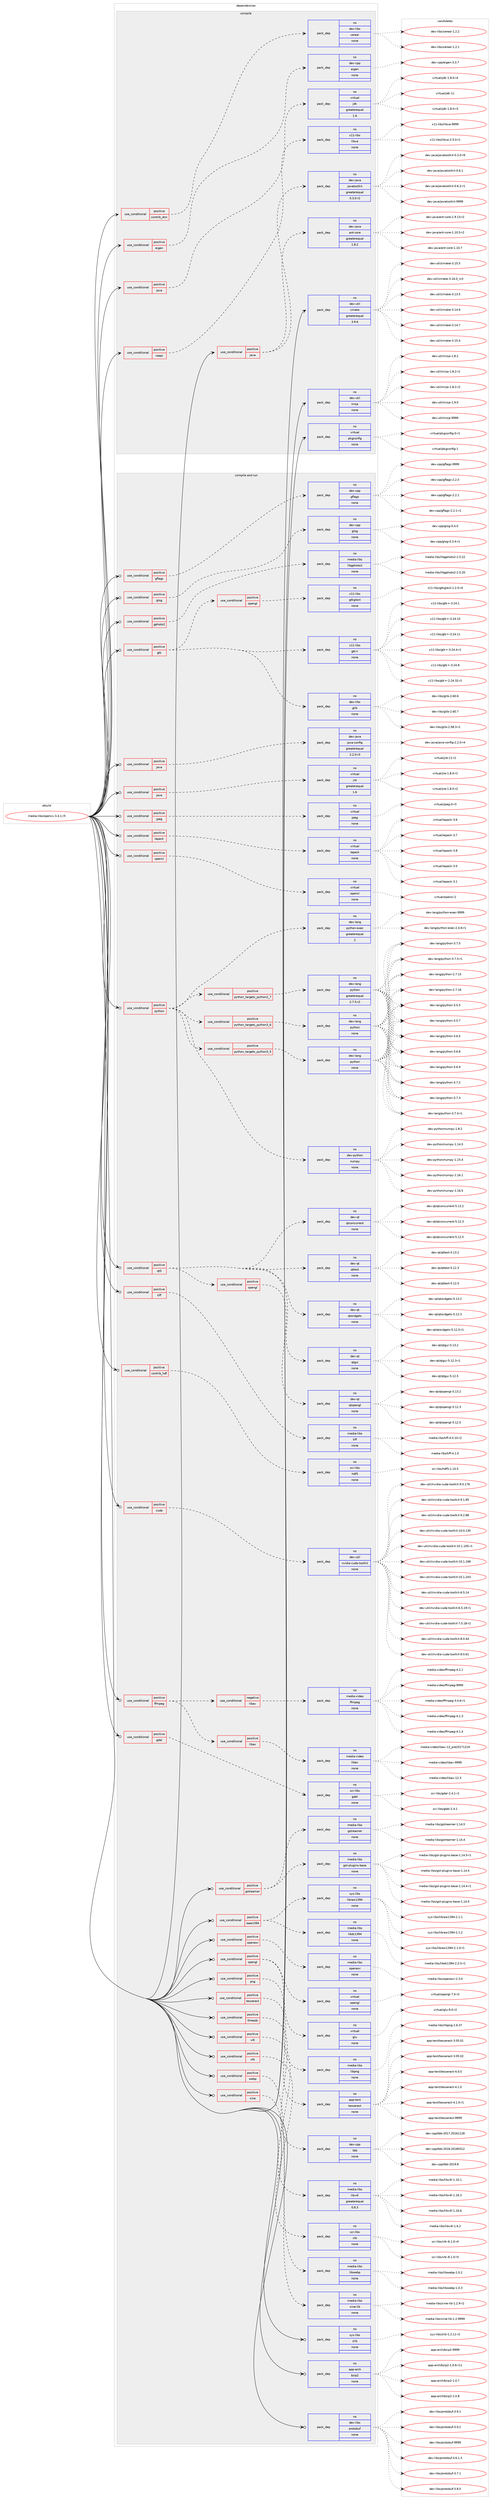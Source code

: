 digraph prolog {

# *************
# Graph options
# *************

newrank=true;
concentrate=true;
compound=true;
graph [rankdir=LR,fontname=Helvetica,fontsize=10,ranksep=1.5];#, ranksep=2.5, nodesep=0.2];
edge  [arrowhead=vee];
node  [fontname=Helvetica,fontsize=10];

# **********
# The ebuild
# **********

subgraph cluster_leftcol {
color=gray;
rank=same;
label=<<i>ebuild</i>>;
id [label="media-libs/opencv-3.4.1-r5", color=red, width=4, href="../media-libs/opencv-3.4.1-r5.svg"];
}

# ****************
# The dependencies
# ****************

subgraph cluster_midcol {
color=gray;
label=<<i>dependencies</i>>;
subgraph cluster_compile {
fillcolor="#eeeeee";
style=filled;
label=<<i>compile</i>>;
subgraph cond192435 {
dependency790597 [label=<<TABLE BORDER="0" CELLBORDER="1" CELLSPACING="0" CELLPADDING="4"><TR><TD ROWSPAN="3" CELLPADDING="10">use_conditional</TD></TR><TR><TD>positive</TD></TR><TR><TD>contrib_dnn</TD></TR></TABLE>>, shape=none, color=red];
subgraph pack584349 {
dependency790598 [label=<<TABLE BORDER="0" CELLBORDER="1" CELLSPACING="0" CELLPADDING="4" WIDTH="220"><TR><TD ROWSPAN="6" CELLPADDING="30">pack_dep</TD></TR><TR><TD WIDTH="110">no</TD></TR><TR><TD>dev-libs</TD></TR><TR><TD>cereal</TD></TR><TR><TD>none</TD></TR><TR><TD></TD></TR></TABLE>>, shape=none, color=blue];
}
dependency790597:e -> dependency790598:w [weight=20,style="dashed",arrowhead="vee"];
}
id:e -> dependency790597:w [weight=20,style="solid",arrowhead="vee"];
subgraph cond192436 {
dependency790599 [label=<<TABLE BORDER="0" CELLBORDER="1" CELLSPACING="0" CELLPADDING="4"><TR><TD ROWSPAN="3" CELLPADDING="10">use_conditional</TD></TR><TR><TD>positive</TD></TR><TR><TD>eigen</TD></TR></TABLE>>, shape=none, color=red];
subgraph pack584350 {
dependency790600 [label=<<TABLE BORDER="0" CELLBORDER="1" CELLSPACING="0" CELLPADDING="4" WIDTH="220"><TR><TD ROWSPAN="6" CELLPADDING="30">pack_dep</TD></TR><TR><TD WIDTH="110">no</TD></TR><TR><TD>dev-cpp</TD></TR><TR><TD>eigen</TD></TR><TR><TD>none</TD></TR><TR><TD></TD></TR></TABLE>>, shape=none, color=blue];
}
dependency790599:e -> dependency790600:w [weight=20,style="dashed",arrowhead="vee"];
}
id:e -> dependency790599:w [weight=20,style="solid",arrowhead="vee"];
subgraph cond192437 {
dependency790601 [label=<<TABLE BORDER="0" CELLBORDER="1" CELLSPACING="0" CELLPADDING="4"><TR><TD ROWSPAN="3" CELLPADDING="10">use_conditional</TD></TR><TR><TD>positive</TD></TR><TR><TD>java</TD></TR></TABLE>>, shape=none, color=red];
subgraph pack584351 {
dependency790602 [label=<<TABLE BORDER="0" CELLBORDER="1" CELLSPACING="0" CELLPADDING="4" WIDTH="220"><TR><TD ROWSPAN="6" CELLPADDING="30">pack_dep</TD></TR><TR><TD WIDTH="110">no</TD></TR><TR><TD>dev-java</TD></TR><TR><TD>ant-core</TD></TR><TR><TD>greaterequal</TD></TR><TR><TD>1.8.2</TD></TR></TABLE>>, shape=none, color=blue];
}
dependency790601:e -> dependency790602:w [weight=20,style="dashed",arrowhead="vee"];
subgraph pack584352 {
dependency790603 [label=<<TABLE BORDER="0" CELLBORDER="1" CELLSPACING="0" CELLPADDING="4" WIDTH="220"><TR><TD ROWSPAN="6" CELLPADDING="30">pack_dep</TD></TR><TR><TD WIDTH="110">no</TD></TR><TR><TD>dev-java</TD></TR><TR><TD>javatoolkit</TD></TR><TR><TD>greaterequal</TD></TR><TR><TD>0.3.0-r2</TD></TR></TABLE>>, shape=none, color=blue];
}
dependency790601:e -> dependency790603:w [weight=20,style="dashed",arrowhead="vee"];
}
id:e -> dependency790601:w [weight=20,style="solid",arrowhead="vee"];
subgraph cond192438 {
dependency790604 [label=<<TABLE BORDER="0" CELLBORDER="1" CELLSPACING="0" CELLPADDING="4"><TR><TD ROWSPAN="3" CELLPADDING="10">use_conditional</TD></TR><TR><TD>positive</TD></TR><TR><TD>java</TD></TR></TABLE>>, shape=none, color=red];
subgraph pack584353 {
dependency790605 [label=<<TABLE BORDER="0" CELLBORDER="1" CELLSPACING="0" CELLPADDING="4" WIDTH="220"><TR><TD ROWSPAN="6" CELLPADDING="30">pack_dep</TD></TR><TR><TD WIDTH="110">no</TD></TR><TR><TD>virtual</TD></TR><TR><TD>jdk</TD></TR><TR><TD>greaterequal</TD></TR><TR><TD>1.6</TD></TR></TABLE>>, shape=none, color=blue];
}
dependency790604:e -> dependency790605:w [weight=20,style="dashed",arrowhead="vee"];
}
id:e -> dependency790604:w [weight=20,style="solid",arrowhead="vee"];
subgraph cond192439 {
dependency790606 [label=<<TABLE BORDER="0" CELLBORDER="1" CELLSPACING="0" CELLPADDING="4"><TR><TD ROWSPAN="3" CELLPADDING="10">use_conditional</TD></TR><TR><TD>positive</TD></TR><TR><TD>vaapi</TD></TR></TABLE>>, shape=none, color=red];
subgraph pack584354 {
dependency790607 [label=<<TABLE BORDER="0" CELLBORDER="1" CELLSPACING="0" CELLPADDING="4" WIDTH="220"><TR><TD ROWSPAN="6" CELLPADDING="30">pack_dep</TD></TR><TR><TD WIDTH="110">no</TD></TR><TR><TD>x11-libs</TD></TR><TR><TD>libva</TD></TR><TR><TD>none</TD></TR><TR><TD></TD></TR></TABLE>>, shape=none, color=blue];
}
dependency790606:e -> dependency790607:w [weight=20,style="dashed",arrowhead="vee"];
}
id:e -> dependency790606:w [weight=20,style="solid",arrowhead="vee"];
subgraph pack584355 {
dependency790608 [label=<<TABLE BORDER="0" CELLBORDER="1" CELLSPACING="0" CELLPADDING="4" WIDTH="220"><TR><TD ROWSPAN="6" CELLPADDING="30">pack_dep</TD></TR><TR><TD WIDTH="110">no</TD></TR><TR><TD>dev-util</TD></TR><TR><TD>cmake</TD></TR><TR><TD>greaterequal</TD></TR><TR><TD>3.9.6</TD></TR></TABLE>>, shape=none, color=blue];
}
id:e -> dependency790608:w [weight=20,style="solid",arrowhead="vee"];
subgraph pack584356 {
dependency790609 [label=<<TABLE BORDER="0" CELLBORDER="1" CELLSPACING="0" CELLPADDING="4" WIDTH="220"><TR><TD ROWSPAN="6" CELLPADDING="30">pack_dep</TD></TR><TR><TD WIDTH="110">no</TD></TR><TR><TD>dev-util</TD></TR><TR><TD>ninja</TD></TR><TR><TD>none</TD></TR><TR><TD></TD></TR></TABLE>>, shape=none, color=blue];
}
id:e -> dependency790609:w [weight=20,style="solid",arrowhead="vee"];
subgraph pack584357 {
dependency790610 [label=<<TABLE BORDER="0" CELLBORDER="1" CELLSPACING="0" CELLPADDING="4" WIDTH="220"><TR><TD ROWSPAN="6" CELLPADDING="30">pack_dep</TD></TR><TR><TD WIDTH="110">no</TD></TR><TR><TD>virtual</TD></TR><TR><TD>pkgconfig</TD></TR><TR><TD>none</TD></TR><TR><TD></TD></TR></TABLE>>, shape=none, color=blue];
}
id:e -> dependency790610:w [weight=20,style="solid",arrowhead="vee"];
}
subgraph cluster_compileandrun {
fillcolor="#eeeeee";
style=filled;
label=<<i>compile and run</i>>;
subgraph cond192440 {
dependency790611 [label=<<TABLE BORDER="0" CELLBORDER="1" CELLSPACING="0" CELLPADDING="4"><TR><TD ROWSPAN="3" CELLPADDING="10">use_conditional</TD></TR><TR><TD>positive</TD></TR><TR><TD>contrib_hdf</TD></TR></TABLE>>, shape=none, color=red];
subgraph pack584358 {
dependency790612 [label=<<TABLE BORDER="0" CELLBORDER="1" CELLSPACING="0" CELLPADDING="4" WIDTH="220"><TR><TD ROWSPAN="6" CELLPADDING="30">pack_dep</TD></TR><TR><TD WIDTH="110">no</TD></TR><TR><TD>sci-libs</TD></TR><TR><TD>hdf5</TD></TR><TR><TD>none</TD></TR><TR><TD></TD></TR></TABLE>>, shape=none, color=blue];
}
dependency790611:e -> dependency790612:w [weight=20,style="dashed",arrowhead="vee"];
}
id:e -> dependency790611:w [weight=20,style="solid",arrowhead="odotvee"];
subgraph cond192441 {
dependency790613 [label=<<TABLE BORDER="0" CELLBORDER="1" CELLSPACING="0" CELLPADDING="4"><TR><TD ROWSPAN="3" CELLPADDING="10">use_conditional</TD></TR><TR><TD>positive</TD></TR><TR><TD>cuda</TD></TR></TABLE>>, shape=none, color=red];
subgraph pack584359 {
dependency790614 [label=<<TABLE BORDER="0" CELLBORDER="1" CELLSPACING="0" CELLPADDING="4" WIDTH="220"><TR><TD ROWSPAN="6" CELLPADDING="30">pack_dep</TD></TR><TR><TD WIDTH="110">no</TD></TR><TR><TD>dev-util</TD></TR><TR><TD>nvidia-cuda-toolkit</TD></TR><TR><TD>none</TD></TR><TR><TD></TD></TR></TABLE>>, shape=none, color=blue];
}
dependency790613:e -> dependency790614:w [weight=20,style="dashed",arrowhead="vee"];
}
id:e -> dependency790613:w [weight=20,style="solid",arrowhead="odotvee"];
subgraph cond192442 {
dependency790615 [label=<<TABLE BORDER="0" CELLBORDER="1" CELLSPACING="0" CELLPADDING="4"><TR><TD ROWSPAN="3" CELLPADDING="10">use_conditional</TD></TR><TR><TD>positive</TD></TR><TR><TD>ffmpeg</TD></TR></TABLE>>, shape=none, color=red];
subgraph cond192443 {
dependency790616 [label=<<TABLE BORDER="0" CELLBORDER="1" CELLSPACING="0" CELLPADDING="4"><TR><TD ROWSPAN="3" CELLPADDING="10">use_conditional</TD></TR><TR><TD>positive</TD></TR><TR><TD>libav</TD></TR></TABLE>>, shape=none, color=red];
subgraph pack584360 {
dependency790617 [label=<<TABLE BORDER="0" CELLBORDER="1" CELLSPACING="0" CELLPADDING="4" WIDTH="220"><TR><TD ROWSPAN="6" CELLPADDING="30">pack_dep</TD></TR><TR><TD WIDTH="110">no</TD></TR><TR><TD>media-video</TD></TR><TR><TD>libav</TD></TR><TR><TD>none</TD></TR><TR><TD></TD></TR></TABLE>>, shape=none, color=blue];
}
dependency790616:e -> dependency790617:w [weight=20,style="dashed",arrowhead="vee"];
}
dependency790615:e -> dependency790616:w [weight=20,style="dashed",arrowhead="vee"];
subgraph cond192444 {
dependency790618 [label=<<TABLE BORDER="0" CELLBORDER="1" CELLSPACING="0" CELLPADDING="4"><TR><TD ROWSPAN="3" CELLPADDING="10">use_conditional</TD></TR><TR><TD>negative</TD></TR><TR><TD>libav</TD></TR></TABLE>>, shape=none, color=red];
subgraph pack584361 {
dependency790619 [label=<<TABLE BORDER="0" CELLBORDER="1" CELLSPACING="0" CELLPADDING="4" WIDTH="220"><TR><TD ROWSPAN="6" CELLPADDING="30">pack_dep</TD></TR><TR><TD WIDTH="110">no</TD></TR><TR><TD>media-video</TD></TR><TR><TD>ffmpeg</TD></TR><TR><TD>none</TD></TR><TR><TD></TD></TR></TABLE>>, shape=none, color=blue];
}
dependency790618:e -> dependency790619:w [weight=20,style="dashed",arrowhead="vee"];
}
dependency790615:e -> dependency790618:w [weight=20,style="dashed",arrowhead="vee"];
}
id:e -> dependency790615:w [weight=20,style="solid",arrowhead="odotvee"];
subgraph cond192445 {
dependency790620 [label=<<TABLE BORDER="0" CELLBORDER="1" CELLSPACING="0" CELLPADDING="4"><TR><TD ROWSPAN="3" CELLPADDING="10">use_conditional</TD></TR><TR><TD>positive</TD></TR><TR><TD>gdal</TD></TR></TABLE>>, shape=none, color=red];
subgraph pack584362 {
dependency790621 [label=<<TABLE BORDER="0" CELLBORDER="1" CELLSPACING="0" CELLPADDING="4" WIDTH="220"><TR><TD ROWSPAN="6" CELLPADDING="30">pack_dep</TD></TR><TR><TD WIDTH="110">no</TD></TR><TR><TD>sci-libs</TD></TR><TR><TD>gdal</TD></TR><TR><TD>none</TD></TR><TR><TD></TD></TR></TABLE>>, shape=none, color=blue];
}
dependency790620:e -> dependency790621:w [weight=20,style="dashed",arrowhead="vee"];
}
id:e -> dependency790620:w [weight=20,style="solid",arrowhead="odotvee"];
subgraph cond192446 {
dependency790622 [label=<<TABLE BORDER="0" CELLBORDER="1" CELLSPACING="0" CELLPADDING="4"><TR><TD ROWSPAN="3" CELLPADDING="10">use_conditional</TD></TR><TR><TD>positive</TD></TR><TR><TD>gflags</TD></TR></TABLE>>, shape=none, color=red];
subgraph pack584363 {
dependency790623 [label=<<TABLE BORDER="0" CELLBORDER="1" CELLSPACING="0" CELLPADDING="4" WIDTH="220"><TR><TD ROWSPAN="6" CELLPADDING="30">pack_dep</TD></TR><TR><TD WIDTH="110">no</TD></TR><TR><TD>dev-cpp</TD></TR><TR><TD>gflags</TD></TR><TR><TD>none</TD></TR><TR><TD></TD></TR></TABLE>>, shape=none, color=blue];
}
dependency790622:e -> dependency790623:w [weight=20,style="dashed",arrowhead="vee"];
}
id:e -> dependency790622:w [weight=20,style="solid",arrowhead="odotvee"];
subgraph cond192447 {
dependency790624 [label=<<TABLE BORDER="0" CELLBORDER="1" CELLSPACING="0" CELLPADDING="4"><TR><TD ROWSPAN="3" CELLPADDING="10">use_conditional</TD></TR><TR><TD>positive</TD></TR><TR><TD>glog</TD></TR></TABLE>>, shape=none, color=red];
subgraph pack584364 {
dependency790625 [label=<<TABLE BORDER="0" CELLBORDER="1" CELLSPACING="0" CELLPADDING="4" WIDTH="220"><TR><TD ROWSPAN="6" CELLPADDING="30">pack_dep</TD></TR><TR><TD WIDTH="110">no</TD></TR><TR><TD>dev-cpp</TD></TR><TR><TD>glog</TD></TR><TR><TD>none</TD></TR><TR><TD></TD></TR></TABLE>>, shape=none, color=blue];
}
dependency790624:e -> dependency790625:w [weight=20,style="dashed",arrowhead="vee"];
}
id:e -> dependency790624:w [weight=20,style="solid",arrowhead="odotvee"];
subgraph cond192448 {
dependency790626 [label=<<TABLE BORDER="0" CELLBORDER="1" CELLSPACING="0" CELLPADDING="4"><TR><TD ROWSPAN="3" CELLPADDING="10">use_conditional</TD></TR><TR><TD>positive</TD></TR><TR><TD>gphoto2</TD></TR></TABLE>>, shape=none, color=red];
subgraph pack584365 {
dependency790627 [label=<<TABLE BORDER="0" CELLBORDER="1" CELLSPACING="0" CELLPADDING="4" WIDTH="220"><TR><TD ROWSPAN="6" CELLPADDING="30">pack_dep</TD></TR><TR><TD WIDTH="110">no</TD></TR><TR><TD>media-libs</TD></TR><TR><TD>libgphoto2</TD></TR><TR><TD>none</TD></TR><TR><TD></TD></TR></TABLE>>, shape=none, color=blue];
}
dependency790626:e -> dependency790627:w [weight=20,style="dashed",arrowhead="vee"];
}
id:e -> dependency790626:w [weight=20,style="solid",arrowhead="odotvee"];
subgraph cond192449 {
dependency790628 [label=<<TABLE BORDER="0" CELLBORDER="1" CELLSPACING="0" CELLPADDING="4"><TR><TD ROWSPAN="3" CELLPADDING="10">use_conditional</TD></TR><TR><TD>positive</TD></TR><TR><TD>gstreamer</TD></TR></TABLE>>, shape=none, color=red];
subgraph pack584366 {
dependency790629 [label=<<TABLE BORDER="0" CELLBORDER="1" CELLSPACING="0" CELLPADDING="4" WIDTH="220"><TR><TD ROWSPAN="6" CELLPADDING="30">pack_dep</TD></TR><TR><TD WIDTH="110">no</TD></TR><TR><TD>media-libs</TD></TR><TR><TD>gstreamer</TD></TR><TR><TD>none</TD></TR><TR><TD></TD></TR></TABLE>>, shape=none, color=blue];
}
dependency790628:e -> dependency790629:w [weight=20,style="dashed",arrowhead="vee"];
subgraph pack584367 {
dependency790630 [label=<<TABLE BORDER="0" CELLBORDER="1" CELLSPACING="0" CELLPADDING="4" WIDTH="220"><TR><TD ROWSPAN="6" CELLPADDING="30">pack_dep</TD></TR><TR><TD WIDTH="110">no</TD></TR><TR><TD>media-libs</TD></TR><TR><TD>gst-plugins-base</TD></TR><TR><TD>none</TD></TR><TR><TD></TD></TR></TABLE>>, shape=none, color=blue];
}
dependency790628:e -> dependency790630:w [weight=20,style="dashed",arrowhead="vee"];
}
id:e -> dependency790628:w [weight=20,style="solid",arrowhead="odotvee"];
subgraph cond192450 {
dependency790631 [label=<<TABLE BORDER="0" CELLBORDER="1" CELLSPACING="0" CELLPADDING="4"><TR><TD ROWSPAN="3" CELLPADDING="10">use_conditional</TD></TR><TR><TD>positive</TD></TR><TR><TD>gtk</TD></TR></TABLE>>, shape=none, color=red];
subgraph pack584368 {
dependency790632 [label=<<TABLE BORDER="0" CELLBORDER="1" CELLSPACING="0" CELLPADDING="4" WIDTH="220"><TR><TD ROWSPAN="6" CELLPADDING="30">pack_dep</TD></TR><TR><TD WIDTH="110">no</TD></TR><TR><TD>dev-libs</TD></TR><TR><TD>glib</TD></TR><TR><TD>none</TD></TR><TR><TD></TD></TR></TABLE>>, shape=none, color=blue];
}
dependency790631:e -> dependency790632:w [weight=20,style="dashed",arrowhead="vee"];
subgraph pack584369 {
dependency790633 [label=<<TABLE BORDER="0" CELLBORDER="1" CELLSPACING="0" CELLPADDING="4" WIDTH="220"><TR><TD ROWSPAN="6" CELLPADDING="30">pack_dep</TD></TR><TR><TD WIDTH="110">no</TD></TR><TR><TD>x11-libs</TD></TR><TR><TD>gtk+</TD></TR><TR><TD>none</TD></TR><TR><TD></TD></TR></TABLE>>, shape=none, color=blue];
}
dependency790631:e -> dependency790633:w [weight=20,style="dashed",arrowhead="vee"];
subgraph cond192451 {
dependency790634 [label=<<TABLE BORDER="0" CELLBORDER="1" CELLSPACING="0" CELLPADDING="4"><TR><TD ROWSPAN="3" CELLPADDING="10">use_conditional</TD></TR><TR><TD>positive</TD></TR><TR><TD>opengl</TD></TR></TABLE>>, shape=none, color=red];
subgraph pack584370 {
dependency790635 [label=<<TABLE BORDER="0" CELLBORDER="1" CELLSPACING="0" CELLPADDING="4" WIDTH="220"><TR><TD ROWSPAN="6" CELLPADDING="30">pack_dep</TD></TR><TR><TD WIDTH="110">no</TD></TR><TR><TD>x11-libs</TD></TR><TR><TD>gtkglext</TD></TR><TR><TD>none</TD></TR><TR><TD></TD></TR></TABLE>>, shape=none, color=blue];
}
dependency790634:e -> dependency790635:w [weight=20,style="dashed",arrowhead="vee"];
}
dependency790631:e -> dependency790634:w [weight=20,style="dashed",arrowhead="vee"];
}
id:e -> dependency790631:w [weight=20,style="solid",arrowhead="odotvee"];
subgraph cond192452 {
dependency790636 [label=<<TABLE BORDER="0" CELLBORDER="1" CELLSPACING="0" CELLPADDING="4"><TR><TD ROWSPAN="3" CELLPADDING="10">use_conditional</TD></TR><TR><TD>positive</TD></TR><TR><TD>ieee1394</TD></TR></TABLE>>, shape=none, color=red];
subgraph pack584371 {
dependency790637 [label=<<TABLE BORDER="0" CELLBORDER="1" CELLSPACING="0" CELLPADDING="4" WIDTH="220"><TR><TD ROWSPAN="6" CELLPADDING="30">pack_dep</TD></TR><TR><TD WIDTH="110">no</TD></TR><TR><TD>media-libs</TD></TR><TR><TD>libdc1394</TD></TR><TR><TD>none</TD></TR><TR><TD></TD></TR></TABLE>>, shape=none, color=blue];
}
dependency790636:e -> dependency790637:w [weight=20,style="dashed",arrowhead="vee"];
subgraph pack584372 {
dependency790638 [label=<<TABLE BORDER="0" CELLBORDER="1" CELLSPACING="0" CELLPADDING="4" WIDTH="220"><TR><TD ROWSPAN="6" CELLPADDING="30">pack_dep</TD></TR><TR><TD WIDTH="110">no</TD></TR><TR><TD>sys-libs</TD></TR><TR><TD>libraw1394</TD></TR><TR><TD>none</TD></TR><TR><TD></TD></TR></TABLE>>, shape=none, color=blue];
}
dependency790636:e -> dependency790638:w [weight=20,style="dashed",arrowhead="vee"];
}
id:e -> dependency790636:w [weight=20,style="solid",arrowhead="odotvee"];
subgraph cond192453 {
dependency790639 [label=<<TABLE BORDER="0" CELLBORDER="1" CELLSPACING="0" CELLPADDING="4"><TR><TD ROWSPAN="3" CELLPADDING="10">use_conditional</TD></TR><TR><TD>positive</TD></TR><TR><TD>java</TD></TR></TABLE>>, shape=none, color=red];
subgraph pack584373 {
dependency790640 [label=<<TABLE BORDER="0" CELLBORDER="1" CELLSPACING="0" CELLPADDING="4" WIDTH="220"><TR><TD ROWSPAN="6" CELLPADDING="30">pack_dep</TD></TR><TR><TD WIDTH="110">no</TD></TR><TR><TD>dev-java</TD></TR><TR><TD>java-config</TD></TR><TR><TD>greaterequal</TD></TR><TR><TD>2.2.0-r3</TD></TR></TABLE>>, shape=none, color=blue];
}
dependency790639:e -> dependency790640:w [weight=20,style="dashed",arrowhead="vee"];
}
id:e -> dependency790639:w [weight=20,style="solid",arrowhead="odotvee"];
subgraph cond192454 {
dependency790641 [label=<<TABLE BORDER="0" CELLBORDER="1" CELLSPACING="0" CELLPADDING="4"><TR><TD ROWSPAN="3" CELLPADDING="10">use_conditional</TD></TR><TR><TD>positive</TD></TR><TR><TD>java</TD></TR></TABLE>>, shape=none, color=red];
subgraph pack584374 {
dependency790642 [label=<<TABLE BORDER="0" CELLBORDER="1" CELLSPACING="0" CELLPADDING="4" WIDTH="220"><TR><TD ROWSPAN="6" CELLPADDING="30">pack_dep</TD></TR><TR><TD WIDTH="110">no</TD></TR><TR><TD>virtual</TD></TR><TR><TD>jre</TD></TR><TR><TD>greaterequal</TD></TR><TR><TD>1.6</TD></TR></TABLE>>, shape=none, color=blue];
}
dependency790641:e -> dependency790642:w [weight=20,style="dashed",arrowhead="vee"];
}
id:e -> dependency790641:w [weight=20,style="solid",arrowhead="odotvee"];
subgraph cond192455 {
dependency790643 [label=<<TABLE BORDER="0" CELLBORDER="1" CELLSPACING="0" CELLPADDING="4"><TR><TD ROWSPAN="3" CELLPADDING="10">use_conditional</TD></TR><TR><TD>positive</TD></TR><TR><TD>jpeg</TD></TR></TABLE>>, shape=none, color=red];
subgraph pack584375 {
dependency790644 [label=<<TABLE BORDER="0" CELLBORDER="1" CELLSPACING="0" CELLPADDING="4" WIDTH="220"><TR><TD ROWSPAN="6" CELLPADDING="30">pack_dep</TD></TR><TR><TD WIDTH="110">no</TD></TR><TR><TD>virtual</TD></TR><TR><TD>jpeg</TD></TR><TR><TD>none</TD></TR><TR><TD></TD></TR></TABLE>>, shape=none, color=blue];
}
dependency790643:e -> dependency790644:w [weight=20,style="dashed",arrowhead="vee"];
}
id:e -> dependency790643:w [weight=20,style="solid",arrowhead="odotvee"];
subgraph cond192456 {
dependency790645 [label=<<TABLE BORDER="0" CELLBORDER="1" CELLSPACING="0" CELLPADDING="4"><TR><TD ROWSPAN="3" CELLPADDING="10">use_conditional</TD></TR><TR><TD>positive</TD></TR><TR><TD>lapack</TD></TR></TABLE>>, shape=none, color=red];
subgraph pack584376 {
dependency790646 [label=<<TABLE BORDER="0" CELLBORDER="1" CELLSPACING="0" CELLPADDING="4" WIDTH="220"><TR><TD ROWSPAN="6" CELLPADDING="30">pack_dep</TD></TR><TR><TD WIDTH="110">no</TD></TR><TR><TD>virtual</TD></TR><TR><TD>lapack</TD></TR><TR><TD>none</TD></TR><TR><TD></TD></TR></TABLE>>, shape=none, color=blue];
}
dependency790645:e -> dependency790646:w [weight=20,style="dashed",arrowhead="vee"];
}
id:e -> dependency790645:w [weight=20,style="solid",arrowhead="odotvee"];
subgraph cond192457 {
dependency790647 [label=<<TABLE BORDER="0" CELLBORDER="1" CELLSPACING="0" CELLPADDING="4"><TR><TD ROWSPAN="3" CELLPADDING="10">use_conditional</TD></TR><TR><TD>positive</TD></TR><TR><TD>opencl</TD></TR></TABLE>>, shape=none, color=red];
subgraph pack584377 {
dependency790648 [label=<<TABLE BORDER="0" CELLBORDER="1" CELLSPACING="0" CELLPADDING="4" WIDTH="220"><TR><TD ROWSPAN="6" CELLPADDING="30">pack_dep</TD></TR><TR><TD WIDTH="110">no</TD></TR><TR><TD>virtual</TD></TR><TR><TD>opencl</TD></TR><TR><TD>none</TD></TR><TR><TD></TD></TR></TABLE>>, shape=none, color=blue];
}
dependency790647:e -> dependency790648:w [weight=20,style="dashed",arrowhead="vee"];
}
id:e -> dependency790647:w [weight=20,style="solid",arrowhead="odotvee"];
subgraph cond192458 {
dependency790649 [label=<<TABLE BORDER="0" CELLBORDER="1" CELLSPACING="0" CELLPADDING="4"><TR><TD ROWSPAN="3" CELLPADDING="10">use_conditional</TD></TR><TR><TD>positive</TD></TR><TR><TD>openexr</TD></TR></TABLE>>, shape=none, color=red];
subgraph pack584378 {
dependency790650 [label=<<TABLE BORDER="0" CELLBORDER="1" CELLSPACING="0" CELLPADDING="4" WIDTH="220"><TR><TD ROWSPAN="6" CELLPADDING="30">pack_dep</TD></TR><TR><TD WIDTH="110">no</TD></TR><TR><TD>media-libs</TD></TR><TR><TD>openexr</TD></TR><TR><TD>none</TD></TR><TR><TD></TD></TR></TABLE>>, shape=none, color=blue];
}
dependency790649:e -> dependency790650:w [weight=20,style="dashed",arrowhead="vee"];
}
id:e -> dependency790649:w [weight=20,style="solid",arrowhead="odotvee"];
subgraph cond192459 {
dependency790651 [label=<<TABLE BORDER="0" CELLBORDER="1" CELLSPACING="0" CELLPADDING="4"><TR><TD ROWSPAN="3" CELLPADDING="10">use_conditional</TD></TR><TR><TD>positive</TD></TR><TR><TD>opengl</TD></TR></TABLE>>, shape=none, color=red];
subgraph pack584379 {
dependency790652 [label=<<TABLE BORDER="0" CELLBORDER="1" CELLSPACING="0" CELLPADDING="4" WIDTH="220"><TR><TD ROWSPAN="6" CELLPADDING="30">pack_dep</TD></TR><TR><TD WIDTH="110">no</TD></TR><TR><TD>virtual</TD></TR><TR><TD>opengl</TD></TR><TR><TD>none</TD></TR><TR><TD></TD></TR></TABLE>>, shape=none, color=blue];
}
dependency790651:e -> dependency790652:w [weight=20,style="dashed",arrowhead="vee"];
subgraph pack584380 {
dependency790653 [label=<<TABLE BORDER="0" CELLBORDER="1" CELLSPACING="0" CELLPADDING="4" WIDTH="220"><TR><TD ROWSPAN="6" CELLPADDING="30">pack_dep</TD></TR><TR><TD WIDTH="110">no</TD></TR><TR><TD>virtual</TD></TR><TR><TD>glu</TD></TR><TR><TD>none</TD></TR><TR><TD></TD></TR></TABLE>>, shape=none, color=blue];
}
dependency790651:e -> dependency790653:w [weight=20,style="dashed",arrowhead="vee"];
}
id:e -> dependency790651:w [weight=20,style="solid",arrowhead="odotvee"];
subgraph cond192460 {
dependency790654 [label=<<TABLE BORDER="0" CELLBORDER="1" CELLSPACING="0" CELLPADDING="4"><TR><TD ROWSPAN="3" CELLPADDING="10">use_conditional</TD></TR><TR><TD>positive</TD></TR><TR><TD>png</TD></TR></TABLE>>, shape=none, color=red];
subgraph pack584381 {
dependency790655 [label=<<TABLE BORDER="0" CELLBORDER="1" CELLSPACING="0" CELLPADDING="4" WIDTH="220"><TR><TD ROWSPAN="6" CELLPADDING="30">pack_dep</TD></TR><TR><TD WIDTH="110">no</TD></TR><TR><TD>media-libs</TD></TR><TR><TD>libpng</TD></TR><TR><TD>none</TD></TR><TR><TD></TD></TR></TABLE>>, shape=none, color=blue];
}
dependency790654:e -> dependency790655:w [weight=20,style="dashed",arrowhead="vee"];
}
id:e -> dependency790654:w [weight=20,style="solid",arrowhead="odotvee"];
subgraph cond192461 {
dependency790656 [label=<<TABLE BORDER="0" CELLBORDER="1" CELLSPACING="0" CELLPADDING="4"><TR><TD ROWSPAN="3" CELLPADDING="10">use_conditional</TD></TR><TR><TD>positive</TD></TR><TR><TD>python</TD></TR></TABLE>>, shape=none, color=red];
subgraph cond192462 {
dependency790657 [label=<<TABLE BORDER="0" CELLBORDER="1" CELLSPACING="0" CELLPADDING="4"><TR><TD ROWSPAN="3" CELLPADDING="10">use_conditional</TD></TR><TR><TD>positive</TD></TR><TR><TD>python_targets_python2_7</TD></TR></TABLE>>, shape=none, color=red];
subgraph pack584382 {
dependency790658 [label=<<TABLE BORDER="0" CELLBORDER="1" CELLSPACING="0" CELLPADDING="4" WIDTH="220"><TR><TD ROWSPAN="6" CELLPADDING="30">pack_dep</TD></TR><TR><TD WIDTH="110">no</TD></TR><TR><TD>dev-lang</TD></TR><TR><TD>python</TD></TR><TR><TD>greaterequal</TD></TR><TR><TD>2.7.5-r2</TD></TR></TABLE>>, shape=none, color=blue];
}
dependency790657:e -> dependency790658:w [weight=20,style="dashed",arrowhead="vee"];
}
dependency790656:e -> dependency790657:w [weight=20,style="dashed",arrowhead="vee"];
subgraph cond192463 {
dependency790659 [label=<<TABLE BORDER="0" CELLBORDER="1" CELLSPACING="0" CELLPADDING="4"><TR><TD ROWSPAN="3" CELLPADDING="10">use_conditional</TD></TR><TR><TD>positive</TD></TR><TR><TD>python_targets_python3_5</TD></TR></TABLE>>, shape=none, color=red];
subgraph pack584383 {
dependency790660 [label=<<TABLE BORDER="0" CELLBORDER="1" CELLSPACING="0" CELLPADDING="4" WIDTH="220"><TR><TD ROWSPAN="6" CELLPADDING="30">pack_dep</TD></TR><TR><TD WIDTH="110">no</TD></TR><TR><TD>dev-lang</TD></TR><TR><TD>python</TD></TR><TR><TD>none</TD></TR><TR><TD></TD></TR></TABLE>>, shape=none, color=blue];
}
dependency790659:e -> dependency790660:w [weight=20,style="dashed",arrowhead="vee"];
}
dependency790656:e -> dependency790659:w [weight=20,style="dashed",arrowhead="vee"];
subgraph cond192464 {
dependency790661 [label=<<TABLE BORDER="0" CELLBORDER="1" CELLSPACING="0" CELLPADDING="4"><TR><TD ROWSPAN="3" CELLPADDING="10">use_conditional</TD></TR><TR><TD>positive</TD></TR><TR><TD>python_targets_python3_6</TD></TR></TABLE>>, shape=none, color=red];
subgraph pack584384 {
dependency790662 [label=<<TABLE BORDER="0" CELLBORDER="1" CELLSPACING="0" CELLPADDING="4" WIDTH="220"><TR><TD ROWSPAN="6" CELLPADDING="30">pack_dep</TD></TR><TR><TD WIDTH="110">no</TD></TR><TR><TD>dev-lang</TD></TR><TR><TD>python</TD></TR><TR><TD>none</TD></TR><TR><TD></TD></TR></TABLE>>, shape=none, color=blue];
}
dependency790661:e -> dependency790662:w [weight=20,style="dashed",arrowhead="vee"];
}
dependency790656:e -> dependency790661:w [weight=20,style="dashed",arrowhead="vee"];
subgraph pack584385 {
dependency790663 [label=<<TABLE BORDER="0" CELLBORDER="1" CELLSPACING="0" CELLPADDING="4" WIDTH="220"><TR><TD ROWSPAN="6" CELLPADDING="30">pack_dep</TD></TR><TR><TD WIDTH="110">no</TD></TR><TR><TD>dev-lang</TD></TR><TR><TD>python-exec</TD></TR><TR><TD>greaterequal</TD></TR><TR><TD>2</TD></TR></TABLE>>, shape=none, color=blue];
}
dependency790656:e -> dependency790663:w [weight=20,style="dashed",arrowhead="vee"];
subgraph pack584386 {
dependency790664 [label=<<TABLE BORDER="0" CELLBORDER="1" CELLSPACING="0" CELLPADDING="4" WIDTH="220"><TR><TD ROWSPAN="6" CELLPADDING="30">pack_dep</TD></TR><TR><TD WIDTH="110">no</TD></TR><TR><TD>dev-python</TD></TR><TR><TD>numpy</TD></TR><TR><TD>none</TD></TR><TR><TD></TD></TR></TABLE>>, shape=none, color=blue];
}
dependency790656:e -> dependency790664:w [weight=20,style="dashed",arrowhead="vee"];
}
id:e -> dependency790656:w [weight=20,style="solid",arrowhead="odotvee"];
subgraph cond192465 {
dependency790665 [label=<<TABLE BORDER="0" CELLBORDER="1" CELLSPACING="0" CELLPADDING="4"><TR><TD ROWSPAN="3" CELLPADDING="10">use_conditional</TD></TR><TR><TD>positive</TD></TR><TR><TD>qt5</TD></TR></TABLE>>, shape=none, color=red];
subgraph pack584387 {
dependency790666 [label=<<TABLE BORDER="0" CELLBORDER="1" CELLSPACING="0" CELLPADDING="4" WIDTH="220"><TR><TD ROWSPAN="6" CELLPADDING="30">pack_dep</TD></TR><TR><TD WIDTH="110">no</TD></TR><TR><TD>dev-qt</TD></TR><TR><TD>qtgui</TD></TR><TR><TD>none</TD></TR><TR><TD></TD></TR></TABLE>>, shape=none, color=blue];
}
dependency790665:e -> dependency790666:w [weight=20,style="dashed",arrowhead="vee"];
subgraph pack584388 {
dependency790667 [label=<<TABLE BORDER="0" CELLBORDER="1" CELLSPACING="0" CELLPADDING="4" WIDTH="220"><TR><TD ROWSPAN="6" CELLPADDING="30">pack_dep</TD></TR><TR><TD WIDTH="110">no</TD></TR><TR><TD>dev-qt</TD></TR><TR><TD>qtwidgets</TD></TR><TR><TD>none</TD></TR><TR><TD></TD></TR></TABLE>>, shape=none, color=blue];
}
dependency790665:e -> dependency790667:w [weight=20,style="dashed",arrowhead="vee"];
subgraph pack584389 {
dependency790668 [label=<<TABLE BORDER="0" CELLBORDER="1" CELLSPACING="0" CELLPADDING="4" WIDTH="220"><TR><TD ROWSPAN="6" CELLPADDING="30">pack_dep</TD></TR><TR><TD WIDTH="110">no</TD></TR><TR><TD>dev-qt</TD></TR><TR><TD>qttest</TD></TR><TR><TD>none</TD></TR><TR><TD></TD></TR></TABLE>>, shape=none, color=blue];
}
dependency790665:e -> dependency790668:w [weight=20,style="dashed",arrowhead="vee"];
subgraph pack584390 {
dependency790669 [label=<<TABLE BORDER="0" CELLBORDER="1" CELLSPACING="0" CELLPADDING="4" WIDTH="220"><TR><TD ROWSPAN="6" CELLPADDING="30">pack_dep</TD></TR><TR><TD WIDTH="110">no</TD></TR><TR><TD>dev-qt</TD></TR><TR><TD>qtconcurrent</TD></TR><TR><TD>none</TD></TR><TR><TD></TD></TR></TABLE>>, shape=none, color=blue];
}
dependency790665:e -> dependency790669:w [weight=20,style="dashed",arrowhead="vee"];
subgraph cond192466 {
dependency790670 [label=<<TABLE BORDER="0" CELLBORDER="1" CELLSPACING="0" CELLPADDING="4"><TR><TD ROWSPAN="3" CELLPADDING="10">use_conditional</TD></TR><TR><TD>positive</TD></TR><TR><TD>opengl</TD></TR></TABLE>>, shape=none, color=red];
subgraph pack584391 {
dependency790671 [label=<<TABLE BORDER="0" CELLBORDER="1" CELLSPACING="0" CELLPADDING="4" WIDTH="220"><TR><TD ROWSPAN="6" CELLPADDING="30">pack_dep</TD></TR><TR><TD WIDTH="110">no</TD></TR><TR><TD>dev-qt</TD></TR><TR><TD>qtopengl</TD></TR><TR><TD>none</TD></TR><TR><TD></TD></TR></TABLE>>, shape=none, color=blue];
}
dependency790670:e -> dependency790671:w [weight=20,style="dashed",arrowhead="vee"];
}
dependency790665:e -> dependency790670:w [weight=20,style="dashed",arrowhead="vee"];
}
id:e -> dependency790665:w [weight=20,style="solid",arrowhead="odotvee"];
subgraph cond192467 {
dependency790672 [label=<<TABLE BORDER="0" CELLBORDER="1" CELLSPACING="0" CELLPADDING="4"><TR><TD ROWSPAN="3" CELLPADDING="10">use_conditional</TD></TR><TR><TD>positive</TD></TR><TR><TD>tesseract</TD></TR></TABLE>>, shape=none, color=red];
subgraph pack584392 {
dependency790673 [label=<<TABLE BORDER="0" CELLBORDER="1" CELLSPACING="0" CELLPADDING="4" WIDTH="220"><TR><TD ROWSPAN="6" CELLPADDING="30">pack_dep</TD></TR><TR><TD WIDTH="110">no</TD></TR><TR><TD>app-text</TD></TR><TR><TD>tesseract</TD></TR><TR><TD>none</TD></TR><TR><TD></TD></TR></TABLE>>, shape=none, color=blue];
}
dependency790672:e -> dependency790673:w [weight=20,style="dashed",arrowhead="vee"];
}
id:e -> dependency790672:w [weight=20,style="solid",arrowhead="odotvee"];
subgraph cond192468 {
dependency790674 [label=<<TABLE BORDER="0" CELLBORDER="1" CELLSPACING="0" CELLPADDING="4"><TR><TD ROWSPAN="3" CELLPADDING="10">use_conditional</TD></TR><TR><TD>positive</TD></TR><TR><TD>threads</TD></TR></TABLE>>, shape=none, color=red];
subgraph pack584393 {
dependency790675 [label=<<TABLE BORDER="0" CELLBORDER="1" CELLSPACING="0" CELLPADDING="4" WIDTH="220"><TR><TD ROWSPAN="6" CELLPADDING="30">pack_dep</TD></TR><TR><TD WIDTH="110">no</TD></TR><TR><TD>dev-cpp</TD></TR><TR><TD>tbb</TD></TR><TR><TD>none</TD></TR><TR><TD></TD></TR></TABLE>>, shape=none, color=blue];
}
dependency790674:e -> dependency790675:w [weight=20,style="dashed",arrowhead="vee"];
}
id:e -> dependency790674:w [weight=20,style="solid",arrowhead="odotvee"];
subgraph cond192469 {
dependency790676 [label=<<TABLE BORDER="0" CELLBORDER="1" CELLSPACING="0" CELLPADDING="4"><TR><TD ROWSPAN="3" CELLPADDING="10">use_conditional</TD></TR><TR><TD>positive</TD></TR><TR><TD>tiff</TD></TR></TABLE>>, shape=none, color=red];
subgraph pack584394 {
dependency790677 [label=<<TABLE BORDER="0" CELLBORDER="1" CELLSPACING="0" CELLPADDING="4" WIDTH="220"><TR><TD ROWSPAN="6" CELLPADDING="30">pack_dep</TD></TR><TR><TD WIDTH="110">no</TD></TR><TR><TD>media-libs</TD></TR><TR><TD>tiff</TD></TR><TR><TD>none</TD></TR><TR><TD></TD></TR></TABLE>>, shape=none, color=blue];
}
dependency790676:e -> dependency790677:w [weight=20,style="dashed",arrowhead="vee"];
}
id:e -> dependency790676:w [weight=20,style="solid",arrowhead="odotvee"];
subgraph cond192470 {
dependency790678 [label=<<TABLE BORDER="0" CELLBORDER="1" CELLSPACING="0" CELLPADDING="4"><TR><TD ROWSPAN="3" CELLPADDING="10">use_conditional</TD></TR><TR><TD>positive</TD></TR><TR><TD>v4l</TD></TR></TABLE>>, shape=none, color=red];
subgraph pack584395 {
dependency790679 [label=<<TABLE BORDER="0" CELLBORDER="1" CELLSPACING="0" CELLPADDING="4" WIDTH="220"><TR><TD ROWSPAN="6" CELLPADDING="30">pack_dep</TD></TR><TR><TD WIDTH="110">no</TD></TR><TR><TD>media-libs</TD></TR><TR><TD>libv4l</TD></TR><TR><TD>greaterequal</TD></TR><TR><TD>0.8.3</TD></TR></TABLE>>, shape=none, color=blue];
}
dependency790678:e -> dependency790679:w [weight=20,style="dashed",arrowhead="vee"];
}
id:e -> dependency790678:w [weight=20,style="solid",arrowhead="odotvee"];
subgraph cond192471 {
dependency790680 [label=<<TABLE BORDER="0" CELLBORDER="1" CELLSPACING="0" CELLPADDING="4"><TR><TD ROWSPAN="3" CELLPADDING="10">use_conditional</TD></TR><TR><TD>positive</TD></TR><TR><TD>vtk</TD></TR></TABLE>>, shape=none, color=red];
subgraph pack584396 {
dependency790681 [label=<<TABLE BORDER="0" CELLBORDER="1" CELLSPACING="0" CELLPADDING="4" WIDTH="220"><TR><TD ROWSPAN="6" CELLPADDING="30">pack_dep</TD></TR><TR><TD WIDTH="110">no</TD></TR><TR><TD>sci-libs</TD></TR><TR><TD>vtk</TD></TR><TR><TD>none</TD></TR><TR><TD></TD></TR></TABLE>>, shape=none, color=blue];
}
dependency790680:e -> dependency790681:w [weight=20,style="dashed",arrowhead="vee"];
}
id:e -> dependency790680:w [weight=20,style="solid",arrowhead="odotvee"];
subgraph cond192472 {
dependency790682 [label=<<TABLE BORDER="0" CELLBORDER="1" CELLSPACING="0" CELLPADDING="4"><TR><TD ROWSPAN="3" CELLPADDING="10">use_conditional</TD></TR><TR><TD>positive</TD></TR><TR><TD>webp</TD></TR></TABLE>>, shape=none, color=red];
subgraph pack584397 {
dependency790683 [label=<<TABLE BORDER="0" CELLBORDER="1" CELLSPACING="0" CELLPADDING="4" WIDTH="220"><TR><TD ROWSPAN="6" CELLPADDING="30">pack_dep</TD></TR><TR><TD WIDTH="110">no</TD></TR><TR><TD>media-libs</TD></TR><TR><TD>libwebp</TD></TR><TR><TD>none</TD></TR><TR><TD></TD></TR></TABLE>>, shape=none, color=blue];
}
dependency790682:e -> dependency790683:w [weight=20,style="dashed",arrowhead="vee"];
}
id:e -> dependency790682:w [weight=20,style="solid",arrowhead="odotvee"];
subgraph cond192473 {
dependency790684 [label=<<TABLE BORDER="0" CELLBORDER="1" CELLSPACING="0" CELLPADDING="4"><TR><TD ROWSPAN="3" CELLPADDING="10">use_conditional</TD></TR><TR><TD>positive</TD></TR><TR><TD>xine</TD></TR></TABLE>>, shape=none, color=red];
subgraph pack584398 {
dependency790685 [label=<<TABLE BORDER="0" CELLBORDER="1" CELLSPACING="0" CELLPADDING="4" WIDTH="220"><TR><TD ROWSPAN="6" CELLPADDING="30">pack_dep</TD></TR><TR><TD WIDTH="110">no</TD></TR><TR><TD>media-libs</TD></TR><TR><TD>xine-lib</TD></TR><TR><TD>none</TD></TR><TR><TD></TD></TR></TABLE>>, shape=none, color=blue];
}
dependency790684:e -> dependency790685:w [weight=20,style="dashed",arrowhead="vee"];
}
id:e -> dependency790684:w [weight=20,style="solid",arrowhead="odotvee"];
subgraph pack584399 {
dependency790686 [label=<<TABLE BORDER="0" CELLBORDER="1" CELLSPACING="0" CELLPADDING="4" WIDTH="220"><TR><TD ROWSPAN="6" CELLPADDING="30">pack_dep</TD></TR><TR><TD WIDTH="110">no</TD></TR><TR><TD>app-arch</TD></TR><TR><TD>bzip2</TD></TR><TR><TD>none</TD></TR><TR><TD></TD></TR></TABLE>>, shape=none, color=blue];
}
id:e -> dependency790686:w [weight=20,style="solid",arrowhead="odotvee"];
subgraph pack584400 {
dependency790687 [label=<<TABLE BORDER="0" CELLBORDER="1" CELLSPACING="0" CELLPADDING="4" WIDTH="220"><TR><TD ROWSPAN="6" CELLPADDING="30">pack_dep</TD></TR><TR><TD WIDTH="110">no</TD></TR><TR><TD>dev-libs</TD></TR><TR><TD>protobuf</TD></TR><TR><TD>none</TD></TR><TR><TD></TD></TR></TABLE>>, shape=none, color=blue];
}
id:e -> dependency790687:w [weight=20,style="solid",arrowhead="odotvee"];
subgraph pack584401 {
dependency790688 [label=<<TABLE BORDER="0" CELLBORDER="1" CELLSPACING="0" CELLPADDING="4" WIDTH="220"><TR><TD ROWSPAN="6" CELLPADDING="30">pack_dep</TD></TR><TR><TD WIDTH="110">no</TD></TR><TR><TD>sys-libs</TD></TR><TR><TD>zlib</TD></TR><TR><TD>none</TD></TR><TR><TD></TD></TR></TABLE>>, shape=none, color=blue];
}
id:e -> dependency790688:w [weight=20,style="solid",arrowhead="odotvee"];
}
subgraph cluster_run {
fillcolor="#eeeeee";
style=filled;
label=<<i>run</i>>;
}
}

# **************
# The candidates
# **************

subgraph cluster_choices {
rank=same;
color=gray;
label=<<i>candidates</i>>;

subgraph choice584349 {
color=black;
nodesep=1;
choice1001011184510810598115479910111410197108454946504649 [label="dev-libs/cereal-1.2.1", color=red, width=4,href="../dev-libs/cereal-1.2.1.svg"];
choice1001011184510810598115479910111410197108454946504650 [label="dev-libs/cereal-1.2.2", color=red, width=4,href="../dev-libs/cereal-1.2.2.svg"];
dependency790598:e -> choice1001011184510810598115479910111410197108454946504649:w [style=dotted,weight="100"];
dependency790598:e -> choice1001011184510810598115479910111410197108454946504650:w [style=dotted,weight="100"];
}
subgraph choice584350 {
color=black;
nodesep=1;
choice100101118459911211247101105103101110455146514655 [label="dev-cpp/eigen-3.3.7", color=red, width=4,href="../dev-cpp/eigen-3.3.7.svg"];
dependency790600:e -> choice100101118459911211247101105103101110455146514655:w [style=dotted,weight="100"];
}
subgraph choice584351 {
color=black;
nodesep=1;
choice10010111845106971189747971101164599111114101454946494846534511450 [label="dev-java/ant-core-1.10.5-r2", color=red, width=4,href="../dev-java/ant-core-1.10.5-r2.svg"];
choice1001011184510697118974797110116459911111410145494649484655 [label="dev-java/ant-core-1.10.7", color=red, width=4,href="../dev-java/ant-core-1.10.7.svg"];
choice10010111845106971189747971101164599111114101454946574649514511450 [label="dev-java/ant-core-1.9.13-r2", color=red, width=4,href="../dev-java/ant-core-1.9.13-r2.svg"];
dependency790602:e -> choice10010111845106971189747971101164599111114101454946494846534511450:w [style=dotted,weight="100"];
dependency790602:e -> choice1001011184510697118974797110116459911111410145494649484655:w [style=dotted,weight="100"];
dependency790602:e -> choice10010111845106971189747971101164599111114101454946574649514511450:w [style=dotted,weight="100"];
}
subgraph choice584352 {
color=black;
nodesep=1;
choice1001011184510697118974710697118971161111111081071051164548465146484511457 [label="dev-java/javatoolkit-0.3.0-r9", color=red, width=4,href="../dev-java/javatoolkit-0.3.0-r9.svg"];
choice100101118451069711897471069711897116111111108107105116454846544649 [label="dev-java/javatoolkit-0.6.1", color=red, width=4,href="../dev-java/javatoolkit-0.6.1.svg"];
choice1001011184510697118974710697118971161111111081071051164548465446504511449 [label="dev-java/javatoolkit-0.6.2-r1", color=red, width=4,href="../dev-java/javatoolkit-0.6.2-r1.svg"];
choice1001011184510697118974710697118971161111111081071051164557575757 [label="dev-java/javatoolkit-9999", color=red, width=4,href="../dev-java/javatoolkit-9999.svg"];
dependency790603:e -> choice1001011184510697118974710697118971161111111081071051164548465146484511457:w [style=dotted,weight="100"];
dependency790603:e -> choice100101118451069711897471069711897116111111108107105116454846544649:w [style=dotted,weight="100"];
dependency790603:e -> choice1001011184510697118974710697118971161111111081071051164548465446504511449:w [style=dotted,weight="100"];
dependency790603:e -> choice1001011184510697118974710697118971161111111081071051164557575757:w [style=dotted,weight="100"];
}
subgraph choice584353 {
color=black;
nodesep=1;
choice11810511411611797108471061001074549465646484511451 [label="virtual/jdk-1.8.0-r3", color=red, width=4,href="../virtual/jdk-1.8.0-r3.svg"];
choice11810511411611797108471061001074549465646484511452 [label="virtual/jdk-1.8.0-r4", color=red, width=4,href="../virtual/jdk-1.8.0-r4.svg"];
choice1181051141161179710847106100107454949 [label="virtual/jdk-11", color=red, width=4,href="../virtual/jdk-11.svg"];
dependency790605:e -> choice11810511411611797108471061001074549465646484511451:w [style=dotted,weight="100"];
dependency790605:e -> choice11810511411611797108471061001074549465646484511452:w [style=dotted,weight="100"];
dependency790605:e -> choice1181051141161179710847106100107454949:w [style=dotted,weight="100"];
}
subgraph choice584354 {
color=black;
nodesep=1;
choice120494945108105981154710810598118974550465346484511449 [label="x11-libs/libva-2.5.0-r1", color=red, width=4,href="../x11-libs/libva-2.5.0-r1.svg"];
choice120494945108105981154710810598118974557575757 [label="x11-libs/libva-9999", color=red, width=4,href="../x11-libs/libva-9999.svg"];
dependency790607:e -> choice120494945108105981154710810598118974550465346484511449:w [style=dotted,weight="100"];
dependency790607:e -> choice120494945108105981154710810598118974557575757:w [style=dotted,weight="100"];
}
subgraph choice584355 {
color=black;
nodesep=1;
choice1001011184511711610510847991099710710145514649514653 [label="dev-util/cmake-3.13.5", color=red, width=4,href="../dev-util/cmake-3.13.5.svg"];
choice1001011184511711610510847991099710710145514649524654 [label="dev-util/cmake-3.14.6", color=red, width=4,href="../dev-util/cmake-3.14.6.svg"];
choice1001011184511711610510847991099710710145514649524655 [label="dev-util/cmake-3.14.7", color=red, width=4,href="../dev-util/cmake-3.14.7.svg"];
choice1001011184511711610510847991099710710145514649534652 [label="dev-util/cmake-3.15.4", color=red, width=4,href="../dev-util/cmake-3.15.4.svg"];
choice1001011184511711610510847991099710710145514649534653 [label="dev-util/cmake-3.15.5", color=red, width=4,href="../dev-util/cmake-3.15.5.svg"];
choice1001011184511711610510847991099710710145514649544648951149951 [label="dev-util/cmake-3.16.0_rc3", color=red, width=4,href="../dev-util/cmake-3.16.0_rc3.svg"];
dependency790608:e -> choice1001011184511711610510847991099710710145514649514653:w [style=dotted,weight="100"];
dependency790608:e -> choice1001011184511711610510847991099710710145514649524654:w [style=dotted,weight="100"];
dependency790608:e -> choice1001011184511711610510847991099710710145514649524655:w [style=dotted,weight="100"];
dependency790608:e -> choice1001011184511711610510847991099710710145514649534652:w [style=dotted,weight="100"];
dependency790608:e -> choice1001011184511711610510847991099710710145514649534653:w [style=dotted,weight="100"];
dependency790608:e -> choice1001011184511711610510847991099710710145514649544648951149951:w [style=dotted,weight="100"];
}
subgraph choice584356 {
color=black;
nodesep=1;
choice100101118451171161051084711010511010697454946564650 [label="dev-util/ninja-1.8.2", color=red, width=4,href="../dev-util/ninja-1.8.2.svg"];
choice1001011184511711610510847110105110106974549465646504511449 [label="dev-util/ninja-1.8.2-r1", color=red, width=4,href="../dev-util/ninja-1.8.2-r1.svg"];
choice1001011184511711610510847110105110106974549465646504511450 [label="dev-util/ninja-1.8.2-r2", color=red, width=4,href="../dev-util/ninja-1.8.2-r2.svg"];
choice100101118451171161051084711010511010697454946574648 [label="dev-util/ninja-1.9.0", color=red, width=4,href="../dev-util/ninja-1.9.0.svg"];
choice1001011184511711610510847110105110106974557575757 [label="dev-util/ninja-9999", color=red, width=4,href="../dev-util/ninja-9999.svg"];
dependency790609:e -> choice100101118451171161051084711010511010697454946564650:w [style=dotted,weight="100"];
dependency790609:e -> choice1001011184511711610510847110105110106974549465646504511449:w [style=dotted,weight="100"];
dependency790609:e -> choice1001011184511711610510847110105110106974549465646504511450:w [style=dotted,weight="100"];
dependency790609:e -> choice100101118451171161051084711010511010697454946574648:w [style=dotted,weight="100"];
dependency790609:e -> choice1001011184511711610510847110105110106974557575757:w [style=dotted,weight="100"];
}
subgraph choice584357 {
color=black;
nodesep=1;
choice11810511411611797108471121071039911111010210510345484511449 [label="virtual/pkgconfig-0-r1", color=red, width=4,href="../virtual/pkgconfig-0-r1.svg"];
choice1181051141161179710847112107103991111101021051034549 [label="virtual/pkgconfig-1", color=red, width=4,href="../virtual/pkgconfig-1.svg"];
dependency790610:e -> choice11810511411611797108471121071039911111010210510345484511449:w [style=dotted,weight="100"];
dependency790610:e -> choice1181051141161179710847112107103991111101021051034549:w [style=dotted,weight="100"];
}
subgraph choice584358 {
color=black;
nodesep=1;
choice115991054510810598115471041001025345494649484653 [label="sci-libs/hdf5-1.10.5", color=red, width=4,href="../sci-libs/hdf5-1.10.5.svg"];
dependency790612:e -> choice115991054510810598115471041001025345494649484653:w [style=dotted,weight="100"];
}
subgraph choice584359 {
color=black;
nodesep=1;
choice10010111845117116105108471101181051001059745991171009745116111111108107105116454948464846495148 [label="dev-util/nvidia-cuda-toolkit-10.0.130", color=red, width=4,href="../dev-util/nvidia-cuda-toolkit-10.0.130.svg"];
choice100101118451171161051084711011810510010597459911710097451161111111081071051164549484649464948534511449 [label="dev-util/nvidia-cuda-toolkit-10.1.105-r1", color=red, width=4,href="../dev-util/nvidia-cuda-toolkit-10.1.105-r1.svg"];
choice10010111845117116105108471101181051001059745991171009745116111111108107105116454948464946495456 [label="dev-util/nvidia-cuda-toolkit-10.1.168", color=red, width=4,href="../dev-util/nvidia-cuda-toolkit-10.1.168.svg"];
choice10010111845117116105108471101181051001059745991171009745116111111108107105116454948464946505251 [label="dev-util/nvidia-cuda-toolkit-10.1.243", color=red, width=4,href="../dev-util/nvidia-cuda-toolkit-10.1.243.svg"];
choice1001011184511711610510847110118105100105974599117100974511611111110810710511645544653464952 [label="dev-util/nvidia-cuda-toolkit-6.5.14", color=red, width=4,href="../dev-util/nvidia-cuda-toolkit-6.5.14.svg"];
choice10010111845117116105108471101181051001059745991171009745116111111108107105116455446534649574511449 [label="dev-util/nvidia-cuda-toolkit-6.5.19-r1", color=red, width=4,href="../dev-util/nvidia-cuda-toolkit-6.5.19-r1.svg"];
choice10010111845117116105108471101181051001059745991171009745116111111108107105116455546534649564511450 [label="dev-util/nvidia-cuda-toolkit-7.5.18-r2", color=red, width=4,href="../dev-util/nvidia-cuda-toolkit-7.5.18-r2.svg"];
choice1001011184511711610510847110118105100105974599117100974511611111110810710511645564648465252 [label="dev-util/nvidia-cuda-toolkit-8.0.44", color=red, width=4,href="../dev-util/nvidia-cuda-toolkit-8.0.44.svg"];
choice1001011184511711610510847110118105100105974599117100974511611111110810710511645564648465449 [label="dev-util/nvidia-cuda-toolkit-8.0.61", color=red, width=4,href="../dev-util/nvidia-cuda-toolkit-8.0.61.svg"];
choice100101118451171161051084711011810510010597459911710097451161111111081071051164557464846495554 [label="dev-util/nvidia-cuda-toolkit-9.0.176", color=red, width=4,href="../dev-util/nvidia-cuda-toolkit-9.0.176.svg"];
choice1001011184511711610510847110118105100105974599117100974511611111110810710511645574649465653 [label="dev-util/nvidia-cuda-toolkit-9.1.85", color=red, width=4,href="../dev-util/nvidia-cuda-toolkit-9.1.85.svg"];
choice1001011184511711610510847110118105100105974599117100974511611111110810710511645574650465656 [label="dev-util/nvidia-cuda-toolkit-9.2.88", color=red, width=4,href="../dev-util/nvidia-cuda-toolkit-9.2.88.svg"];
dependency790614:e -> choice10010111845117116105108471101181051001059745991171009745116111111108107105116454948464846495148:w [style=dotted,weight="100"];
dependency790614:e -> choice100101118451171161051084711011810510010597459911710097451161111111081071051164549484649464948534511449:w [style=dotted,weight="100"];
dependency790614:e -> choice10010111845117116105108471101181051001059745991171009745116111111108107105116454948464946495456:w [style=dotted,weight="100"];
dependency790614:e -> choice10010111845117116105108471101181051001059745991171009745116111111108107105116454948464946505251:w [style=dotted,weight="100"];
dependency790614:e -> choice1001011184511711610510847110118105100105974599117100974511611111110810710511645544653464952:w [style=dotted,weight="100"];
dependency790614:e -> choice10010111845117116105108471101181051001059745991171009745116111111108107105116455446534649574511449:w [style=dotted,weight="100"];
dependency790614:e -> choice10010111845117116105108471101181051001059745991171009745116111111108107105116455546534649564511450:w [style=dotted,weight="100"];
dependency790614:e -> choice1001011184511711610510847110118105100105974599117100974511611111110810710511645564648465252:w [style=dotted,weight="100"];
dependency790614:e -> choice1001011184511711610510847110118105100105974599117100974511611111110810710511645564648465449:w [style=dotted,weight="100"];
dependency790614:e -> choice100101118451171161051084711011810510010597459911710097451161111111081071051164557464846495554:w [style=dotted,weight="100"];
dependency790614:e -> choice1001011184511711610510847110118105100105974599117100974511611111110810710511645574649465653:w [style=dotted,weight="100"];
dependency790614:e -> choice1001011184511711610510847110118105100105974599117100974511611111110810710511645574650465656:w [style=dotted,weight="100"];
}
subgraph choice584360 {
color=black;
nodesep=1;
choice10910110010597451181051001011114710810598971184549504651 [label="media-video/libav-12.3", color=red, width=4,href="../media-video/libav-12.3.svg"];
choice1091011001059745118105100101111471081059897118454951951121141015048495549504957 [label="media-video/libav-13_pre20171219", color=red, width=4,href="../media-video/libav-13_pre20171219.svg"];
choice10910110010597451181051001011114710810598971184557575757 [label="media-video/libav-9999", color=red, width=4,href="../media-video/libav-9999.svg"];
dependency790617:e -> choice10910110010597451181051001011114710810598971184549504651:w [style=dotted,weight="100"];
dependency790617:e -> choice1091011001059745118105100101111471081059897118454951951121141015048495549504957:w [style=dotted,weight="100"];
dependency790617:e -> choice10910110010597451181051001011114710810598971184557575757:w [style=dotted,weight="100"];
}
subgraph choice584361 {
color=black;
nodesep=1;
choice1091011001059745118105100101111471021021091121011034551465246544511449 [label="media-video/ffmpeg-3.4.6-r1", color=red, width=4,href="../media-video/ffmpeg-3.4.6-r1.svg"];
choice109101100105974511810510010111147102102109112101103455246494651 [label="media-video/ffmpeg-4.1.3", color=red, width=4,href="../media-video/ffmpeg-4.1.3.svg"];
choice109101100105974511810510010111147102102109112101103455246494652 [label="media-video/ffmpeg-4.1.4", color=red, width=4,href="../media-video/ffmpeg-4.1.4.svg"];
choice109101100105974511810510010111147102102109112101103455246504649 [label="media-video/ffmpeg-4.2.1", color=red, width=4,href="../media-video/ffmpeg-4.2.1.svg"];
choice1091011001059745118105100101111471021021091121011034557575757 [label="media-video/ffmpeg-9999", color=red, width=4,href="../media-video/ffmpeg-9999.svg"];
dependency790619:e -> choice1091011001059745118105100101111471021021091121011034551465246544511449:w [style=dotted,weight="100"];
dependency790619:e -> choice109101100105974511810510010111147102102109112101103455246494651:w [style=dotted,weight="100"];
dependency790619:e -> choice109101100105974511810510010111147102102109112101103455246494652:w [style=dotted,weight="100"];
dependency790619:e -> choice109101100105974511810510010111147102102109112101103455246504649:w [style=dotted,weight="100"];
dependency790619:e -> choice1091011001059745118105100101111471021021091121011034557575757:w [style=dotted,weight="100"];
}
subgraph choice584362 {
color=black;
nodesep=1;
choice1159910545108105981154710310097108455046524649 [label="sci-libs/gdal-2.4.1", color=red, width=4,href="../sci-libs/gdal-2.4.1.svg"];
choice11599105451081059811547103100971084550465246494511449 [label="sci-libs/gdal-2.4.1-r1", color=red, width=4,href="../sci-libs/gdal-2.4.1-r1.svg"];
dependency790621:e -> choice1159910545108105981154710310097108455046524649:w [style=dotted,weight="100"];
dependency790621:e -> choice11599105451081059811547103100971084550465246494511449:w [style=dotted,weight="100"];
}
subgraph choice584363 {
color=black;
nodesep=1;
choice10010111845991121124710310210897103115455046504648 [label="dev-cpp/gflags-2.2.0", color=red, width=4,href="../dev-cpp/gflags-2.2.0.svg"];
choice10010111845991121124710310210897103115455046504649 [label="dev-cpp/gflags-2.2.1", color=red, width=4,href="../dev-cpp/gflags-2.2.1.svg"];
choice100101118459911211247103102108971031154550465046494511449 [label="dev-cpp/gflags-2.2.1-r1", color=red, width=4,href="../dev-cpp/gflags-2.2.1-r1.svg"];
choice100101118459911211247103102108971031154557575757 [label="dev-cpp/gflags-9999", color=red, width=4,href="../dev-cpp/gflags-9999.svg"];
dependency790623:e -> choice10010111845991121124710310210897103115455046504648:w [style=dotted,weight="100"];
dependency790623:e -> choice10010111845991121124710310210897103115455046504649:w [style=dotted,weight="100"];
dependency790623:e -> choice100101118459911211247103102108971031154550465046494511449:w [style=dotted,weight="100"];
dependency790623:e -> choice100101118459911211247103102108971031154557575757:w [style=dotted,weight="100"];
}
subgraph choice584364 {
color=black;
nodesep=1;
choice1001011184599112112471031081111034548465146524511449 [label="dev-cpp/glog-0.3.4-r1", color=red, width=4,href="../dev-cpp/glog-0.3.4-r1.svg"];
choice100101118459911211247103108111103454846524648 [label="dev-cpp/glog-0.4.0", color=red, width=4,href="../dev-cpp/glog-0.4.0.svg"];
dependency790625:e -> choice1001011184599112112471031081111034548465146524511449:w [style=dotted,weight="100"];
dependency790625:e -> choice100101118459911211247103108111103454846524648:w [style=dotted,weight="100"];
}
subgraph choice584365 {
color=black;
nodesep=1;
choice10910110010597451081059811547108105981031121041111161115045504653465048 [label="media-libs/libgphoto2-2.5.20", color=red, width=4,href="../media-libs/libgphoto2-2.5.20.svg"];
choice10910110010597451081059811547108105981031121041111161115045504653465050 [label="media-libs/libgphoto2-2.5.22", color=red, width=4,href="../media-libs/libgphoto2-2.5.22.svg"];
dependency790627:e -> choice10910110010597451081059811547108105981031121041111161115045504653465048:w [style=dotted,weight="100"];
dependency790627:e -> choice10910110010597451081059811547108105981031121041111161115045504653465050:w [style=dotted,weight="100"];
}
subgraph choice584366 {
color=black;
nodesep=1;
choice109101100105974510810598115471031151161141019710910111445494649524652 [label="media-libs/gstreamer-1.14.4", color=red, width=4,href="../media-libs/gstreamer-1.14.4.svg"];
choice109101100105974510810598115471031151161141019710910111445494649524653 [label="media-libs/gstreamer-1.14.5", color=red, width=4,href="../media-libs/gstreamer-1.14.5.svg"];
dependency790629:e -> choice109101100105974510810598115471031151161141019710910111445494649524652:w [style=dotted,weight="100"];
dependency790629:e -> choice109101100105974510810598115471031151161141019710910111445494649524653:w [style=dotted,weight="100"];
}
subgraph choice584367 {
color=black;
nodesep=1;
choice109101100105974510810598115471031151164511210811710310511011545989711510145494649524652 [label="media-libs/gst-plugins-base-1.14.4", color=red, width=4,href="../media-libs/gst-plugins-base-1.14.4.svg"];
choice1091011001059745108105981154710311511645112108117103105110115459897115101454946495246524511449 [label="media-libs/gst-plugins-base-1.14.4-r1", color=red, width=4,href="../media-libs/gst-plugins-base-1.14.4-r1.svg"];
choice109101100105974510810598115471031151164511210811710310511011545989711510145494649524653 [label="media-libs/gst-plugins-base-1.14.5", color=red, width=4,href="../media-libs/gst-plugins-base-1.14.5.svg"];
choice1091011001059745108105981154710311511645112108117103105110115459897115101454946495246534511449 [label="media-libs/gst-plugins-base-1.14.5-r1", color=red, width=4,href="../media-libs/gst-plugins-base-1.14.5-r1.svg"];
dependency790630:e -> choice109101100105974510810598115471031151164511210811710310511011545989711510145494649524652:w [style=dotted,weight="100"];
dependency790630:e -> choice1091011001059745108105981154710311511645112108117103105110115459897115101454946495246524511449:w [style=dotted,weight="100"];
dependency790630:e -> choice109101100105974510810598115471031151164511210811710310511011545989711510145494649524653:w [style=dotted,weight="100"];
dependency790630:e -> choice1091011001059745108105981154710311511645112108117103105110115459897115101454946495246534511449:w [style=dotted,weight="100"];
}
subgraph choice584368 {
color=black;
nodesep=1;
choice10010111845108105981154710310810598455046535646514511449 [label="dev-libs/glib-2.58.3-r1", color=red, width=4,href="../dev-libs/glib-2.58.3-r1.svg"];
choice1001011184510810598115471031081059845504654484654 [label="dev-libs/glib-2.60.6", color=red, width=4,href="../dev-libs/glib-2.60.6.svg"];
choice1001011184510810598115471031081059845504654484655 [label="dev-libs/glib-2.60.7", color=red, width=4,href="../dev-libs/glib-2.60.7.svg"];
dependency790632:e -> choice10010111845108105981154710310810598455046535646514511449:w [style=dotted,weight="100"];
dependency790632:e -> choice1001011184510810598115471031081059845504654484654:w [style=dotted,weight="100"];
dependency790632:e -> choice1001011184510810598115471031081059845504654484655:w [style=dotted,weight="100"];
}
subgraph choice584369 {
color=black;
nodesep=1;
choice12049494510810598115471031161074345504650524651504511449 [label="x11-libs/gtk+-2.24.32-r1", color=red, width=4,href="../x11-libs/gtk+-2.24.32-r1.svg"];
choice12049494510810598115471031161074345514650524649 [label="x11-libs/gtk+-3.24.1", color=red, width=4,href="../x11-libs/gtk+-3.24.1.svg"];
choice1204949451081059811547103116107434551465052464948 [label="x11-libs/gtk+-3.24.10", color=red, width=4,href="../x11-libs/gtk+-3.24.10.svg"];
choice1204949451081059811547103116107434551465052464949 [label="x11-libs/gtk+-3.24.11", color=red, width=4,href="../x11-libs/gtk+-3.24.11.svg"];
choice120494945108105981154710311610743455146505246524511449 [label="x11-libs/gtk+-3.24.4-r1", color=red, width=4,href="../x11-libs/gtk+-3.24.4-r1.svg"];
choice12049494510810598115471031161074345514650524656 [label="x11-libs/gtk+-3.24.8", color=red, width=4,href="../x11-libs/gtk+-3.24.8.svg"];
dependency790633:e -> choice12049494510810598115471031161074345504650524651504511449:w [style=dotted,weight="100"];
dependency790633:e -> choice12049494510810598115471031161074345514650524649:w [style=dotted,weight="100"];
dependency790633:e -> choice1204949451081059811547103116107434551465052464948:w [style=dotted,weight="100"];
dependency790633:e -> choice1204949451081059811547103116107434551465052464949:w [style=dotted,weight="100"];
dependency790633:e -> choice120494945108105981154710311610743455146505246524511449:w [style=dotted,weight="100"];
dependency790633:e -> choice12049494510810598115471031161074345514650524656:w [style=dotted,weight="100"];
}
subgraph choice584370 {
color=black;
nodesep=1;
choice12049494510810598115471031161071031081011201164549465046484511452 [label="x11-libs/gtkglext-1.2.0-r4", color=red, width=4,href="../x11-libs/gtkglext-1.2.0-r4.svg"];
dependency790635:e -> choice12049494510810598115471031161071031081011201164549465046484511452:w [style=dotted,weight="100"];
}
subgraph choice584371 {
color=black;
nodesep=1;
choice109101100105974510810598115471081059810099495157524550465046534511449 [label="media-libs/libdc1394-2.2.5-r1", color=red, width=4,href="../media-libs/libdc1394-2.2.5-r1.svg"];
dependency790637:e -> choice109101100105974510810598115471081059810099495157524550465046534511449:w [style=dotted,weight="100"];
}
subgraph choice584372 {
color=black;
nodesep=1;
choice1151211154510810598115471081059811497119495157524550464946484511449 [label="sys-libs/libraw1394-2.1.0-r1", color=red, width=4,href="../sys-libs/libraw1394-2.1.0-r1.svg"];
choice115121115451081059811547108105981149711949515752455046494649 [label="sys-libs/libraw1394-2.1.1", color=red, width=4,href="../sys-libs/libraw1394-2.1.1.svg"];
choice115121115451081059811547108105981149711949515752455046494650 [label="sys-libs/libraw1394-2.1.2", color=red, width=4,href="../sys-libs/libraw1394-2.1.2.svg"];
dependency790638:e -> choice1151211154510810598115471081059811497119495157524550464946484511449:w [style=dotted,weight="100"];
dependency790638:e -> choice115121115451081059811547108105981149711949515752455046494649:w [style=dotted,weight="100"];
dependency790638:e -> choice115121115451081059811547108105981149711949515752455046494650:w [style=dotted,weight="100"];
}
subgraph choice584373 {
color=black;
nodesep=1;
choice10010111845106971189747106971189745991111101021051034550465046484511452 [label="dev-java/java-config-2.2.0-r4", color=red, width=4,href="../dev-java/java-config-2.2.0-r4.svg"];
dependency790640:e -> choice10010111845106971189747106971189745991111101021051034550465046484511452:w [style=dotted,weight="100"];
}
subgraph choice584374 {
color=black;
nodesep=1;
choice11810511411611797108471061141014549465646484511449 [label="virtual/jre-1.8.0-r1", color=red, width=4,href="../virtual/jre-1.8.0-r1.svg"];
choice11810511411611797108471061141014549465646484511450 [label="virtual/jre-1.8.0-r2", color=red, width=4,href="../virtual/jre-1.8.0-r2.svg"];
choice11810511411611797108471061141014549494511449 [label="virtual/jre-11-r1", color=red, width=4,href="../virtual/jre-11-r1.svg"];
dependency790642:e -> choice11810511411611797108471061141014549465646484511449:w [style=dotted,weight="100"];
dependency790642:e -> choice11810511411611797108471061141014549465646484511450:w [style=dotted,weight="100"];
dependency790642:e -> choice11810511411611797108471061141014549494511449:w [style=dotted,weight="100"];
}
subgraph choice584375 {
color=black;
nodesep=1;
choice118105114116117971084710611210110345484511451 [label="virtual/jpeg-0-r3", color=red, width=4,href="../virtual/jpeg-0-r3.svg"];
dependency790644:e -> choice118105114116117971084710611210110345484511451:w [style=dotted,weight="100"];
}
subgraph choice584376 {
color=black;
nodesep=1;
choice118105114116117971084710897112979910745514648 [label="virtual/lapack-3.0", color=red, width=4,href="../virtual/lapack-3.0.svg"];
choice118105114116117971084710897112979910745514649 [label="virtual/lapack-3.1", color=red, width=4,href="../virtual/lapack-3.1.svg"];
choice118105114116117971084710897112979910745514654 [label="virtual/lapack-3.6", color=red, width=4,href="../virtual/lapack-3.6.svg"];
choice118105114116117971084710897112979910745514655 [label="virtual/lapack-3.7", color=red, width=4,href="../virtual/lapack-3.7.svg"];
choice118105114116117971084710897112979910745514656 [label="virtual/lapack-3.8", color=red, width=4,href="../virtual/lapack-3.8.svg"];
dependency790646:e -> choice118105114116117971084710897112979910745514648:w [style=dotted,weight="100"];
dependency790646:e -> choice118105114116117971084710897112979910745514649:w [style=dotted,weight="100"];
dependency790646:e -> choice118105114116117971084710897112979910745514654:w [style=dotted,weight="100"];
dependency790646:e -> choice118105114116117971084710897112979910745514655:w [style=dotted,weight="100"];
dependency790646:e -> choice118105114116117971084710897112979910745514656:w [style=dotted,weight="100"];
}
subgraph choice584377 {
color=black;
nodesep=1;
choice1181051141161179710847111112101110991084550 [label="virtual/opencl-2", color=red, width=4,href="../virtual/opencl-2.svg"];
dependency790648:e -> choice1181051141161179710847111112101110991084550:w [style=dotted,weight="100"];
}
subgraph choice584378 {
color=black;
nodesep=1;
choice10910110010597451081059811547111112101110101120114455046514648 [label="media-libs/openexr-2.3.0", color=red, width=4,href="../media-libs/openexr-2.3.0.svg"];
dependency790650:e -> choice10910110010597451081059811547111112101110101120114455046514648:w [style=dotted,weight="100"];
}
subgraph choice584379 {
color=black;
nodesep=1;
choice1181051141161179710847111112101110103108455546484511450 [label="virtual/opengl-7.0-r2", color=red, width=4,href="../virtual/opengl-7.0-r2.svg"];
dependency790652:e -> choice1181051141161179710847111112101110103108455546484511450:w [style=dotted,weight="100"];
}
subgraph choice584380 {
color=black;
nodesep=1;
choice1181051141161179710847103108117455746484511450 [label="virtual/glu-9.0-r2", color=red, width=4,href="../virtual/glu-9.0-r2.svg"];
dependency790653:e -> choice1181051141161179710847103108117455746484511450:w [style=dotted,weight="100"];
}
subgraph choice584381 {
color=black;
nodesep=1;
choice109101100105974510810598115471081059811211010345494654465155 [label="media-libs/libpng-1.6.37", color=red, width=4,href="../media-libs/libpng-1.6.37.svg"];
dependency790655:e -> choice109101100105974510810598115471081059811211010345494654465155:w [style=dotted,weight="100"];
}
subgraph choice584382 {
color=black;
nodesep=1;
choice10010111845108971101034711212111610411111045504655464953 [label="dev-lang/python-2.7.15", color=red, width=4,href="../dev-lang/python-2.7.15.svg"];
choice10010111845108971101034711212111610411111045504655464954 [label="dev-lang/python-2.7.16", color=red, width=4,href="../dev-lang/python-2.7.16.svg"];
choice100101118451089711010347112121116104111110455146534653 [label="dev-lang/python-3.5.5", color=red, width=4,href="../dev-lang/python-3.5.5.svg"];
choice100101118451089711010347112121116104111110455146534655 [label="dev-lang/python-3.5.7", color=red, width=4,href="../dev-lang/python-3.5.7.svg"];
choice100101118451089711010347112121116104111110455146544653 [label="dev-lang/python-3.6.5", color=red, width=4,href="../dev-lang/python-3.6.5.svg"];
choice100101118451089711010347112121116104111110455146544656 [label="dev-lang/python-3.6.8", color=red, width=4,href="../dev-lang/python-3.6.8.svg"];
choice100101118451089711010347112121116104111110455146544657 [label="dev-lang/python-3.6.9", color=red, width=4,href="../dev-lang/python-3.6.9.svg"];
choice100101118451089711010347112121116104111110455146554650 [label="dev-lang/python-3.7.2", color=red, width=4,href="../dev-lang/python-3.7.2.svg"];
choice100101118451089711010347112121116104111110455146554651 [label="dev-lang/python-3.7.3", color=red, width=4,href="../dev-lang/python-3.7.3.svg"];
choice1001011184510897110103471121211161041111104551465546524511449 [label="dev-lang/python-3.7.4-r1", color=red, width=4,href="../dev-lang/python-3.7.4-r1.svg"];
choice100101118451089711010347112121116104111110455146554653 [label="dev-lang/python-3.7.5", color=red, width=4,href="../dev-lang/python-3.7.5.svg"];
choice1001011184510897110103471121211161041111104551465546534511449 [label="dev-lang/python-3.7.5-r1", color=red, width=4,href="../dev-lang/python-3.7.5-r1.svg"];
dependency790658:e -> choice10010111845108971101034711212111610411111045504655464953:w [style=dotted,weight="100"];
dependency790658:e -> choice10010111845108971101034711212111610411111045504655464954:w [style=dotted,weight="100"];
dependency790658:e -> choice100101118451089711010347112121116104111110455146534653:w [style=dotted,weight="100"];
dependency790658:e -> choice100101118451089711010347112121116104111110455146534655:w [style=dotted,weight="100"];
dependency790658:e -> choice100101118451089711010347112121116104111110455146544653:w [style=dotted,weight="100"];
dependency790658:e -> choice100101118451089711010347112121116104111110455146544656:w [style=dotted,weight="100"];
dependency790658:e -> choice100101118451089711010347112121116104111110455146544657:w [style=dotted,weight="100"];
dependency790658:e -> choice100101118451089711010347112121116104111110455146554650:w [style=dotted,weight="100"];
dependency790658:e -> choice100101118451089711010347112121116104111110455146554651:w [style=dotted,weight="100"];
dependency790658:e -> choice1001011184510897110103471121211161041111104551465546524511449:w [style=dotted,weight="100"];
dependency790658:e -> choice100101118451089711010347112121116104111110455146554653:w [style=dotted,weight="100"];
dependency790658:e -> choice1001011184510897110103471121211161041111104551465546534511449:w [style=dotted,weight="100"];
}
subgraph choice584383 {
color=black;
nodesep=1;
choice10010111845108971101034711212111610411111045504655464953 [label="dev-lang/python-2.7.15", color=red, width=4,href="../dev-lang/python-2.7.15.svg"];
choice10010111845108971101034711212111610411111045504655464954 [label="dev-lang/python-2.7.16", color=red, width=4,href="../dev-lang/python-2.7.16.svg"];
choice100101118451089711010347112121116104111110455146534653 [label="dev-lang/python-3.5.5", color=red, width=4,href="../dev-lang/python-3.5.5.svg"];
choice100101118451089711010347112121116104111110455146534655 [label="dev-lang/python-3.5.7", color=red, width=4,href="../dev-lang/python-3.5.7.svg"];
choice100101118451089711010347112121116104111110455146544653 [label="dev-lang/python-3.6.5", color=red, width=4,href="../dev-lang/python-3.6.5.svg"];
choice100101118451089711010347112121116104111110455146544656 [label="dev-lang/python-3.6.8", color=red, width=4,href="../dev-lang/python-3.6.8.svg"];
choice100101118451089711010347112121116104111110455146544657 [label="dev-lang/python-3.6.9", color=red, width=4,href="../dev-lang/python-3.6.9.svg"];
choice100101118451089711010347112121116104111110455146554650 [label="dev-lang/python-3.7.2", color=red, width=4,href="../dev-lang/python-3.7.2.svg"];
choice100101118451089711010347112121116104111110455146554651 [label="dev-lang/python-3.7.3", color=red, width=4,href="../dev-lang/python-3.7.3.svg"];
choice1001011184510897110103471121211161041111104551465546524511449 [label="dev-lang/python-3.7.4-r1", color=red, width=4,href="../dev-lang/python-3.7.4-r1.svg"];
choice100101118451089711010347112121116104111110455146554653 [label="dev-lang/python-3.7.5", color=red, width=4,href="../dev-lang/python-3.7.5.svg"];
choice1001011184510897110103471121211161041111104551465546534511449 [label="dev-lang/python-3.7.5-r1", color=red, width=4,href="../dev-lang/python-3.7.5-r1.svg"];
dependency790660:e -> choice10010111845108971101034711212111610411111045504655464953:w [style=dotted,weight="100"];
dependency790660:e -> choice10010111845108971101034711212111610411111045504655464954:w [style=dotted,weight="100"];
dependency790660:e -> choice100101118451089711010347112121116104111110455146534653:w [style=dotted,weight="100"];
dependency790660:e -> choice100101118451089711010347112121116104111110455146534655:w [style=dotted,weight="100"];
dependency790660:e -> choice100101118451089711010347112121116104111110455146544653:w [style=dotted,weight="100"];
dependency790660:e -> choice100101118451089711010347112121116104111110455146544656:w [style=dotted,weight="100"];
dependency790660:e -> choice100101118451089711010347112121116104111110455146544657:w [style=dotted,weight="100"];
dependency790660:e -> choice100101118451089711010347112121116104111110455146554650:w [style=dotted,weight="100"];
dependency790660:e -> choice100101118451089711010347112121116104111110455146554651:w [style=dotted,weight="100"];
dependency790660:e -> choice1001011184510897110103471121211161041111104551465546524511449:w [style=dotted,weight="100"];
dependency790660:e -> choice100101118451089711010347112121116104111110455146554653:w [style=dotted,weight="100"];
dependency790660:e -> choice1001011184510897110103471121211161041111104551465546534511449:w [style=dotted,weight="100"];
}
subgraph choice584384 {
color=black;
nodesep=1;
choice10010111845108971101034711212111610411111045504655464953 [label="dev-lang/python-2.7.15", color=red, width=4,href="../dev-lang/python-2.7.15.svg"];
choice10010111845108971101034711212111610411111045504655464954 [label="dev-lang/python-2.7.16", color=red, width=4,href="../dev-lang/python-2.7.16.svg"];
choice100101118451089711010347112121116104111110455146534653 [label="dev-lang/python-3.5.5", color=red, width=4,href="../dev-lang/python-3.5.5.svg"];
choice100101118451089711010347112121116104111110455146534655 [label="dev-lang/python-3.5.7", color=red, width=4,href="../dev-lang/python-3.5.7.svg"];
choice100101118451089711010347112121116104111110455146544653 [label="dev-lang/python-3.6.5", color=red, width=4,href="../dev-lang/python-3.6.5.svg"];
choice100101118451089711010347112121116104111110455146544656 [label="dev-lang/python-3.6.8", color=red, width=4,href="../dev-lang/python-3.6.8.svg"];
choice100101118451089711010347112121116104111110455146544657 [label="dev-lang/python-3.6.9", color=red, width=4,href="../dev-lang/python-3.6.9.svg"];
choice100101118451089711010347112121116104111110455146554650 [label="dev-lang/python-3.7.2", color=red, width=4,href="../dev-lang/python-3.7.2.svg"];
choice100101118451089711010347112121116104111110455146554651 [label="dev-lang/python-3.7.3", color=red, width=4,href="../dev-lang/python-3.7.3.svg"];
choice1001011184510897110103471121211161041111104551465546524511449 [label="dev-lang/python-3.7.4-r1", color=red, width=4,href="../dev-lang/python-3.7.4-r1.svg"];
choice100101118451089711010347112121116104111110455146554653 [label="dev-lang/python-3.7.5", color=red, width=4,href="../dev-lang/python-3.7.5.svg"];
choice1001011184510897110103471121211161041111104551465546534511449 [label="dev-lang/python-3.7.5-r1", color=red, width=4,href="../dev-lang/python-3.7.5-r1.svg"];
dependency790662:e -> choice10010111845108971101034711212111610411111045504655464953:w [style=dotted,weight="100"];
dependency790662:e -> choice10010111845108971101034711212111610411111045504655464954:w [style=dotted,weight="100"];
dependency790662:e -> choice100101118451089711010347112121116104111110455146534653:w [style=dotted,weight="100"];
dependency790662:e -> choice100101118451089711010347112121116104111110455146534655:w [style=dotted,weight="100"];
dependency790662:e -> choice100101118451089711010347112121116104111110455146544653:w [style=dotted,weight="100"];
dependency790662:e -> choice100101118451089711010347112121116104111110455146544656:w [style=dotted,weight="100"];
dependency790662:e -> choice100101118451089711010347112121116104111110455146544657:w [style=dotted,weight="100"];
dependency790662:e -> choice100101118451089711010347112121116104111110455146554650:w [style=dotted,weight="100"];
dependency790662:e -> choice100101118451089711010347112121116104111110455146554651:w [style=dotted,weight="100"];
dependency790662:e -> choice1001011184510897110103471121211161041111104551465546524511449:w [style=dotted,weight="100"];
dependency790662:e -> choice100101118451089711010347112121116104111110455146554653:w [style=dotted,weight="100"];
dependency790662:e -> choice1001011184510897110103471121211161041111104551465546534511449:w [style=dotted,weight="100"];
}
subgraph choice584385 {
color=black;
nodesep=1;
choice10010111845108971101034711212111610411111045101120101994550465246544511449 [label="dev-lang/python-exec-2.4.6-r1", color=red, width=4,href="../dev-lang/python-exec-2.4.6-r1.svg"];
choice10010111845108971101034711212111610411111045101120101994557575757 [label="dev-lang/python-exec-9999", color=red, width=4,href="../dev-lang/python-exec-9999.svg"];
dependency790663:e -> choice10010111845108971101034711212111610411111045101120101994550465246544511449:w [style=dotted,weight="100"];
dependency790663:e -> choice10010111845108971101034711212111610411111045101120101994557575757:w [style=dotted,weight="100"];
}
subgraph choice584386 {
color=black;
nodesep=1;
choice100101118451121211161041111104711011710911212145494649524653 [label="dev-python/numpy-1.14.5", color=red, width=4,href="../dev-python/numpy-1.14.5.svg"];
choice100101118451121211161041111104711011710911212145494649534652 [label="dev-python/numpy-1.15.4", color=red, width=4,href="../dev-python/numpy-1.15.4.svg"];
choice100101118451121211161041111104711011710911212145494649544649 [label="dev-python/numpy-1.16.1", color=red, width=4,href="../dev-python/numpy-1.16.1.svg"];
choice100101118451121211161041111104711011710911212145494649544653 [label="dev-python/numpy-1.16.5", color=red, width=4,href="../dev-python/numpy-1.16.5.svg"];
choice1001011184511212111610411111047110117109112121454946564650 [label="dev-python/numpy-1.8.2", color=red, width=4,href="../dev-python/numpy-1.8.2.svg"];
dependency790664:e -> choice100101118451121211161041111104711011710911212145494649524653:w [style=dotted,weight="100"];
dependency790664:e -> choice100101118451121211161041111104711011710911212145494649534652:w [style=dotted,weight="100"];
dependency790664:e -> choice100101118451121211161041111104711011710911212145494649544649:w [style=dotted,weight="100"];
dependency790664:e -> choice100101118451121211161041111104711011710911212145494649544653:w [style=dotted,weight="100"];
dependency790664:e -> choice1001011184511212111610411111047110117109112121454946564650:w [style=dotted,weight="100"];
}
subgraph choice584387 {
color=black;
nodesep=1;
choice1001011184511311647113116103117105455346495046514511449 [label="dev-qt/qtgui-5.12.3-r1", color=red, width=4,href="../dev-qt/qtgui-5.12.3-r1.svg"];
choice100101118451131164711311610311710545534649504653 [label="dev-qt/qtgui-5.12.5", color=red, width=4,href="../dev-qt/qtgui-5.12.5.svg"];
choice100101118451131164711311610311710545534649514650 [label="dev-qt/qtgui-5.13.2", color=red, width=4,href="../dev-qt/qtgui-5.13.2.svg"];
dependency790666:e -> choice1001011184511311647113116103117105455346495046514511449:w [style=dotted,weight="100"];
dependency790666:e -> choice100101118451131164711311610311710545534649504653:w [style=dotted,weight="100"];
dependency790666:e -> choice100101118451131164711311610311710545534649514650:w [style=dotted,weight="100"];
}
subgraph choice584388 {
color=black;
nodesep=1;
choice100101118451131164711311611910510010310111611545534649504651 [label="dev-qt/qtwidgets-5.12.3", color=red, width=4,href="../dev-qt/qtwidgets-5.12.3.svg"];
choice1001011184511311647113116119105100103101116115455346495046534511449 [label="dev-qt/qtwidgets-5.12.5-r1", color=red, width=4,href="../dev-qt/qtwidgets-5.12.5-r1.svg"];
choice100101118451131164711311611910510010310111611545534649514650 [label="dev-qt/qtwidgets-5.13.2", color=red, width=4,href="../dev-qt/qtwidgets-5.13.2.svg"];
dependency790667:e -> choice100101118451131164711311611910510010310111611545534649504651:w [style=dotted,weight="100"];
dependency790667:e -> choice1001011184511311647113116119105100103101116115455346495046534511449:w [style=dotted,weight="100"];
dependency790667:e -> choice100101118451131164711311611910510010310111611545534649514650:w [style=dotted,weight="100"];
}
subgraph choice584389 {
color=black;
nodesep=1;
choice100101118451131164711311611610111511645534649504651 [label="dev-qt/qttest-5.12.3", color=red, width=4,href="../dev-qt/qttest-5.12.3.svg"];
choice100101118451131164711311611610111511645534649504653 [label="dev-qt/qttest-5.12.5", color=red, width=4,href="../dev-qt/qttest-5.12.5.svg"];
choice100101118451131164711311611610111511645534649514650 [label="dev-qt/qttest-5.13.2", color=red, width=4,href="../dev-qt/qttest-5.13.2.svg"];
dependency790668:e -> choice100101118451131164711311611610111511645534649504651:w [style=dotted,weight="100"];
dependency790668:e -> choice100101118451131164711311611610111511645534649504653:w [style=dotted,weight="100"];
dependency790668:e -> choice100101118451131164711311611610111511645534649514650:w [style=dotted,weight="100"];
}
subgraph choice584390 {
color=black;
nodesep=1;
choice1001011184511311647113116991111109911711411410111011645534649504651 [label="dev-qt/qtconcurrent-5.12.3", color=red, width=4,href="../dev-qt/qtconcurrent-5.12.3.svg"];
choice1001011184511311647113116991111109911711411410111011645534649504653 [label="dev-qt/qtconcurrent-5.12.5", color=red, width=4,href="../dev-qt/qtconcurrent-5.12.5.svg"];
choice1001011184511311647113116991111109911711411410111011645534649514650 [label="dev-qt/qtconcurrent-5.13.2", color=red, width=4,href="../dev-qt/qtconcurrent-5.13.2.svg"];
dependency790669:e -> choice1001011184511311647113116991111109911711411410111011645534649504651:w [style=dotted,weight="100"];
dependency790669:e -> choice1001011184511311647113116991111109911711411410111011645534649504653:w [style=dotted,weight="100"];
dependency790669:e -> choice1001011184511311647113116991111109911711411410111011645534649514650:w [style=dotted,weight="100"];
}
subgraph choice584391 {
color=black;
nodesep=1;
choice100101118451131164711311611111210111010310845534649504651 [label="dev-qt/qtopengl-5.12.3", color=red, width=4,href="../dev-qt/qtopengl-5.12.3.svg"];
choice100101118451131164711311611111210111010310845534649504653 [label="dev-qt/qtopengl-5.12.5", color=red, width=4,href="../dev-qt/qtopengl-5.12.5.svg"];
choice100101118451131164711311611111210111010310845534649514650 [label="dev-qt/qtopengl-5.13.2", color=red, width=4,href="../dev-qt/qtopengl-5.13.2.svg"];
dependency790671:e -> choice100101118451131164711311611111210111010310845534649504651:w [style=dotted,weight="100"];
dependency790671:e -> choice100101118451131164711311611111210111010310845534649504653:w [style=dotted,weight="100"];
dependency790671:e -> choice100101118451131164711311611111210111010310845534649514650:w [style=dotted,weight="100"];
}
subgraph choice584392 {
color=black;
nodesep=1;
choice97112112451161011201164711610111511510111497991164551464853464849 [label="app-text/tesseract-3.05.01", color=red, width=4,href="../app-text/tesseract-3.05.01.svg"];
choice97112112451161011201164711610111511510111497991164551464853464850 [label="app-text/tesseract-3.05.02", color=red, width=4,href="../app-text/tesseract-3.05.02.svg"];
choice9711211245116101120116471161011151151011149799116455246484648 [label="app-text/tesseract-4.0.0", color=red, width=4,href="../app-text/tesseract-4.0.0.svg"];
choice9711211245116101120116471161011151151011149799116455246494648 [label="app-text/tesseract-4.1.0", color=red, width=4,href="../app-text/tesseract-4.1.0.svg"];
choice97112112451161011201164711610111511510111497991164552464946484511449 [label="app-text/tesseract-4.1.0-r1", color=red, width=4,href="../app-text/tesseract-4.1.0-r1.svg"];
choice97112112451161011201164711610111511510111497991164557575757 [label="app-text/tesseract-9999", color=red, width=4,href="../app-text/tesseract-9999.svg"];
dependency790673:e -> choice97112112451161011201164711610111511510111497991164551464853464849:w [style=dotted,weight="100"];
dependency790673:e -> choice97112112451161011201164711610111511510111497991164551464853464850:w [style=dotted,weight="100"];
dependency790673:e -> choice9711211245116101120116471161011151151011149799116455246484648:w [style=dotted,weight="100"];
dependency790673:e -> choice9711211245116101120116471161011151151011149799116455246494648:w [style=dotted,weight="100"];
dependency790673:e -> choice97112112451161011201164711610111511510111497991164552464946484511449:w [style=dotted,weight="100"];
dependency790673:e -> choice97112112451161011201164711610111511510111497991164557575757:w [style=dotted,weight="100"];
}
subgraph choice584393 {
color=black;
nodesep=1;
choice10010111845991121124711698984550484955465048495449495056 [label="dev-cpp/tbb-2017.20161128", color=red, width=4,href="../dev-cpp/tbb-2017.20161128.svg"];
choice10010111845991121124711698984550484956465048495648514950 [label="dev-cpp/tbb-2018.20180312", color=red, width=4,href="../dev-cpp/tbb-2018.20180312.svg"];
choice100101118459911211247116989845504849574656 [label="dev-cpp/tbb-2019.8", color=red, width=4,href="../dev-cpp/tbb-2019.8.svg"];
dependency790675:e -> choice10010111845991121124711698984550484955465048495449495056:w [style=dotted,weight="100"];
dependency790675:e -> choice10010111845991121124711698984550484956465048495648514950:w [style=dotted,weight="100"];
dependency790675:e -> choice100101118459911211247116989845504849574656:w [style=dotted,weight="100"];
}
subgraph choice584394 {
color=black;
nodesep=1;
choice10910110010597451081059811547116105102102455246484649484511450 [label="media-libs/tiff-4.0.10-r2", color=red, width=4,href="../media-libs/tiff-4.0.10-r2.svg"];
choice10910110010597451081059811547116105102102455246494648 [label="media-libs/tiff-4.1.0", color=red, width=4,href="../media-libs/tiff-4.1.0.svg"];
dependency790677:e -> choice10910110010597451081059811547116105102102455246484649484511450:w [style=dotted,weight="100"];
dependency790677:e -> choice10910110010597451081059811547116105102102455246494648:w [style=dotted,weight="100"];
}
subgraph choice584395 {
color=black;
nodesep=1;
choice10910110010597451081059811547108105981185210845494649484649 [label="media-libs/libv4l-1.10.1", color=red, width=4,href="../media-libs/libv4l-1.10.1.svg"];
choice10910110010597451081059811547108105981185210845494649544651 [label="media-libs/libv4l-1.16.3", color=red, width=4,href="../media-libs/libv4l-1.16.3.svg"];
choice10910110010597451081059811547108105981185210845494649544654 [label="media-libs/libv4l-1.16.6", color=red, width=4,href="../media-libs/libv4l-1.16.6.svg"];
choice109101100105974510810598115471081059811852108454946544650 [label="media-libs/libv4l-1.6.2", color=red, width=4,href="../media-libs/libv4l-1.6.2.svg"];
dependency790679:e -> choice10910110010597451081059811547108105981185210845494649484649:w [style=dotted,weight="100"];
dependency790679:e -> choice10910110010597451081059811547108105981185210845494649544651:w [style=dotted,weight="100"];
dependency790679:e -> choice10910110010597451081059811547108105981185210845494649544654:w [style=dotted,weight="100"];
dependency790679:e -> choice109101100105974510810598115471081059811852108454946544650:w [style=dotted,weight="100"];
}
subgraph choice584396 {
color=black;
nodesep=1;
choice115991054510810598115471181161074554464946484511452 [label="sci-libs/vtk-6.1.0-r4", color=red, width=4,href="../sci-libs/vtk-6.1.0-r4.svg"];
choice115991054510810598115471181161074556464946484511451 [label="sci-libs/vtk-8.1.0-r3", color=red, width=4,href="../sci-libs/vtk-8.1.0-r3.svg"];
dependency790681:e -> choice115991054510810598115471181161074554464946484511452:w [style=dotted,weight="100"];
dependency790681:e -> choice115991054510810598115471181161074556464946484511451:w [style=dotted,weight="100"];
}
subgraph choice584397 {
color=black;
nodesep=1;
choice109101100105974510810598115471081059811910198112454946484650 [label="media-libs/libwebp-1.0.2", color=red, width=4,href="../media-libs/libwebp-1.0.2.svg"];
choice109101100105974510810598115471081059811910198112454946484651 [label="media-libs/libwebp-1.0.3", color=red, width=4,href="../media-libs/libwebp-1.0.3.svg"];
dependency790683:e -> choice109101100105974510810598115471081059811910198112454946484650:w [style=dotted,weight="100"];
dependency790683:e -> choice109101100105974510810598115471081059811910198112454946484651:w [style=dotted,weight="100"];
}
subgraph choice584398 {
color=black;
nodesep=1;
choice1091011001059745108105981154712010511010145108105984549465046574511450 [label="media-libs/xine-lib-1.2.9-r2", color=red, width=4,href="../media-libs/xine-lib-1.2.9-r2.svg"];
choice109101100105974510810598115471201051101014510810598454946504657575757 [label="media-libs/xine-lib-1.2.9999", color=red, width=4,href="../media-libs/xine-lib-1.2.9999.svg"];
dependency790685:e -> choice1091011001059745108105981154712010511010145108105984549465046574511450:w [style=dotted,weight="100"];
dependency790685:e -> choice109101100105974510810598115471201051101014510810598454946504657575757:w [style=dotted,weight="100"];
}
subgraph choice584399 {
color=black;
nodesep=1;
choice97112112459711499104479812210511250454946484654451144949 [label="app-arch/bzip2-1.0.6-r11", color=red, width=4,href="../app-arch/bzip2-1.0.6-r11.svg"];
choice97112112459711499104479812210511250454946484655 [label="app-arch/bzip2-1.0.7", color=red, width=4,href="../app-arch/bzip2-1.0.7.svg"];
choice97112112459711499104479812210511250454946484656 [label="app-arch/bzip2-1.0.8", color=red, width=4,href="../app-arch/bzip2-1.0.8.svg"];
choice971121124597114991044798122105112504557575757 [label="app-arch/bzip2-9999", color=red, width=4,href="../app-arch/bzip2-9999.svg"];
dependency790686:e -> choice97112112459711499104479812210511250454946484654451144949:w [style=dotted,weight="100"];
dependency790686:e -> choice97112112459711499104479812210511250454946484655:w [style=dotted,weight="100"];
dependency790686:e -> choice97112112459711499104479812210511250454946484656:w [style=dotted,weight="100"];
dependency790686:e -> choice971121124597114991044798122105112504557575757:w [style=dotted,weight="100"];
}
subgraph choice584400 {
color=black;
nodesep=1;
choice100101118451081059811547112114111116111981171024551465446494651 [label="dev-libs/protobuf-3.6.1.3", color=red, width=4,href="../dev-libs/protobuf-3.6.1.3.svg"];
choice10010111845108105981154711211411111611198117102455146554649 [label="dev-libs/protobuf-3.7.1", color=red, width=4,href="../dev-libs/protobuf-3.7.1.svg"];
choice10010111845108105981154711211411111611198117102455146564648 [label="dev-libs/protobuf-3.8.0", color=red, width=4,href="../dev-libs/protobuf-3.8.0.svg"];
choice10010111845108105981154711211411111611198117102455146574649 [label="dev-libs/protobuf-3.9.1", color=red, width=4,href="../dev-libs/protobuf-3.9.1.svg"];
choice10010111845108105981154711211411111611198117102455146574650 [label="dev-libs/protobuf-3.9.2", color=red, width=4,href="../dev-libs/protobuf-3.9.2.svg"];
choice100101118451081059811547112114111116111981171024557575757 [label="dev-libs/protobuf-9999", color=red, width=4,href="../dev-libs/protobuf-9999.svg"];
dependency790687:e -> choice100101118451081059811547112114111116111981171024551465446494651:w [style=dotted,weight="100"];
dependency790687:e -> choice10010111845108105981154711211411111611198117102455146554649:w [style=dotted,weight="100"];
dependency790687:e -> choice10010111845108105981154711211411111611198117102455146564648:w [style=dotted,weight="100"];
dependency790687:e -> choice10010111845108105981154711211411111611198117102455146574649:w [style=dotted,weight="100"];
dependency790687:e -> choice10010111845108105981154711211411111611198117102455146574650:w [style=dotted,weight="100"];
dependency790687:e -> choice100101118451081059811547112114111116111981171024557575757:w [style=dotted,weight="100"];
}
subgraph choice584401 {
color=black;
nodesep=1;
choice11512111545108105981154712210810598454946504649494511450 [label="sys-libs/zlib-1.2.11-r2", color=red, width=4,href="../sys-libs/zlib-1.2.11-r2.svg"];
dependency790688:e -> choice11512111545108105981154712210810598454946504649494511450:w [style=dotted,weight="100"];
}
}

}
